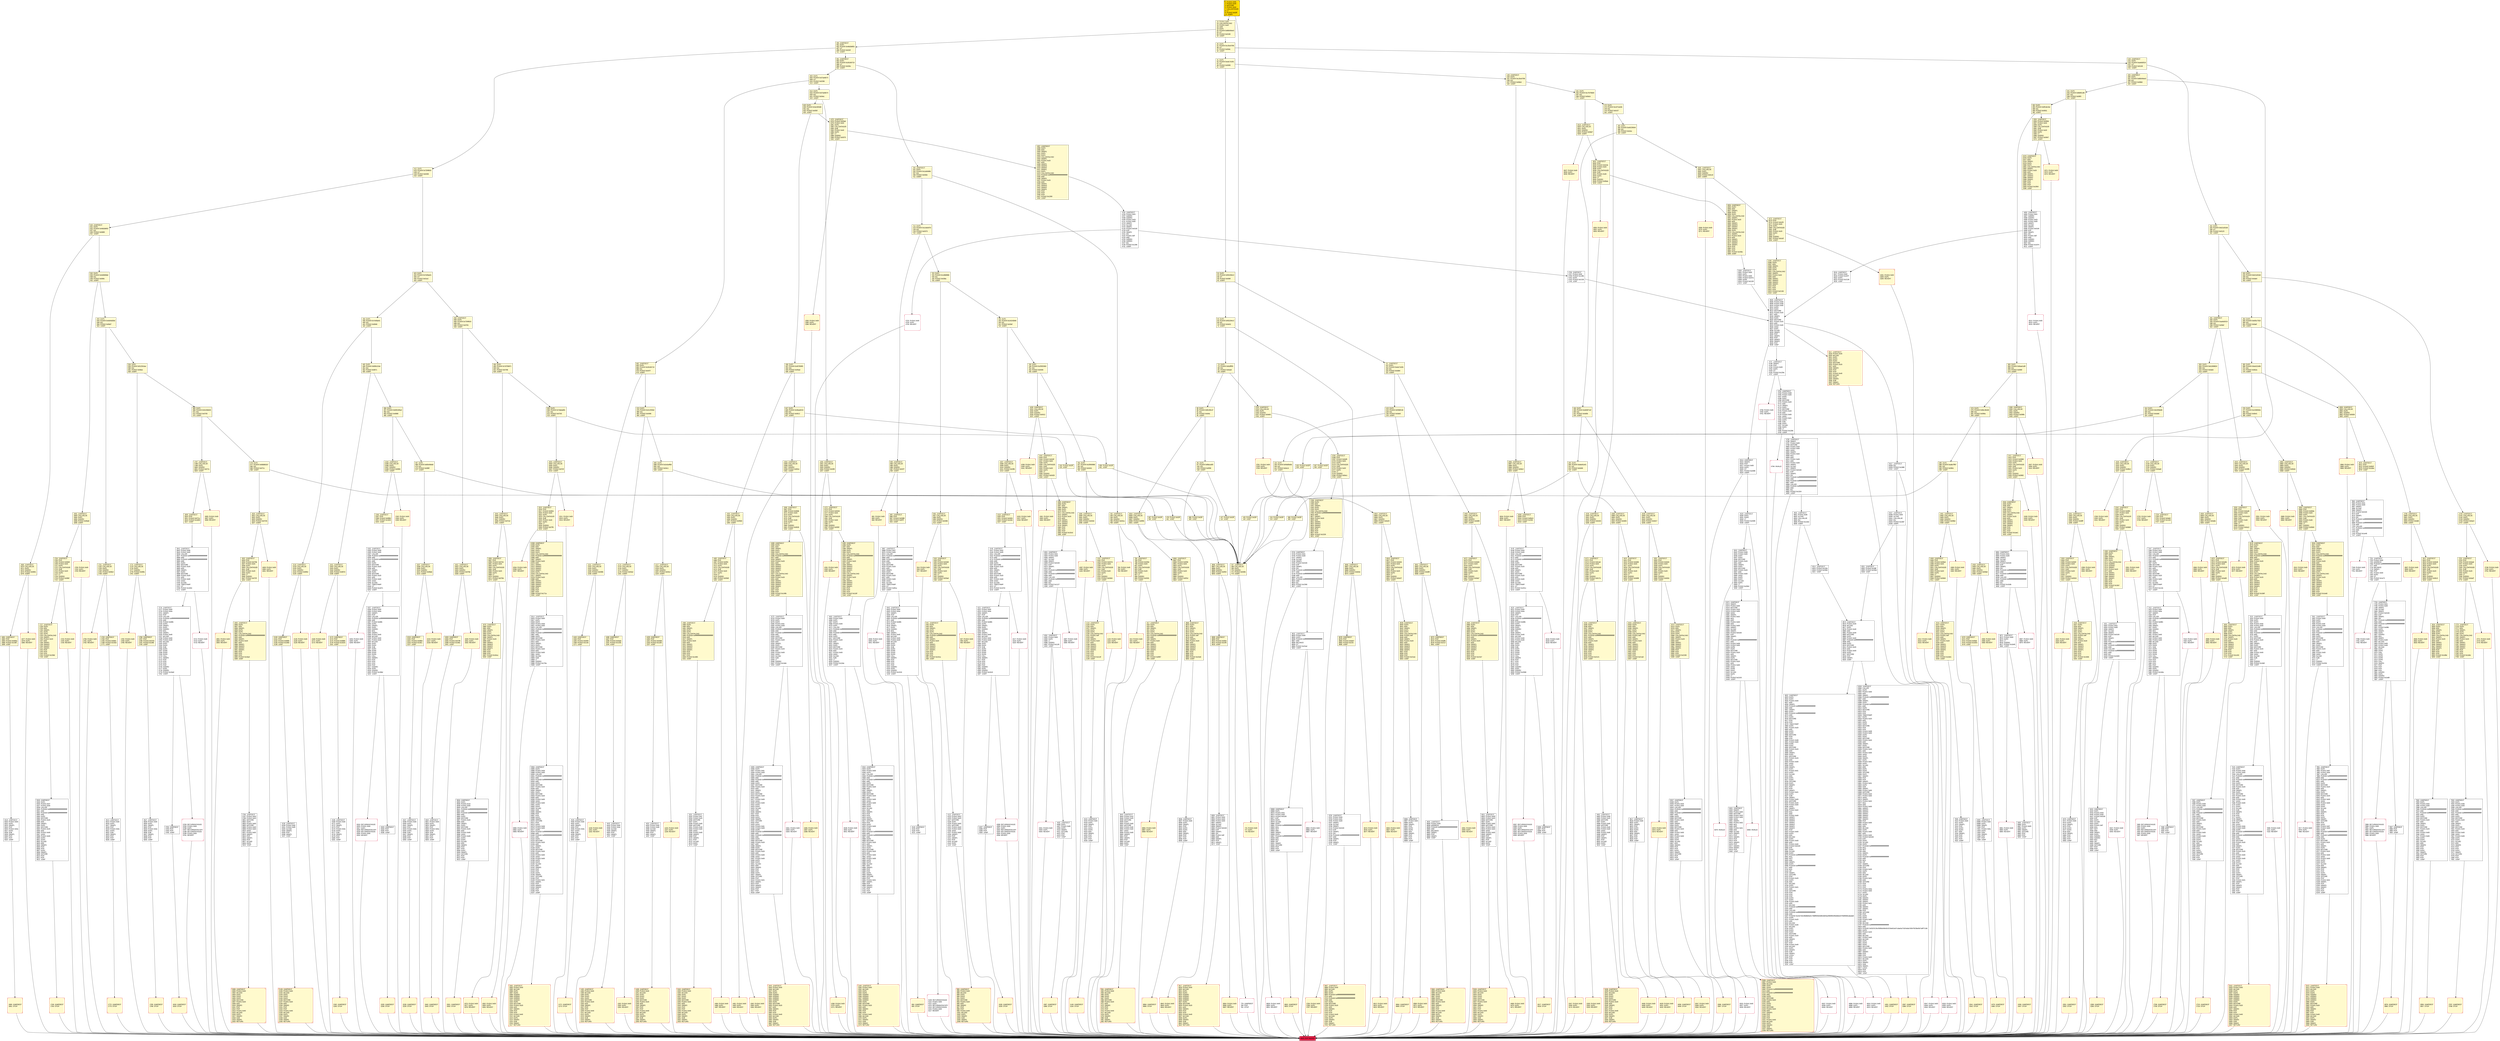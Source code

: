 digraph G {
bgcolor=transparent rankdir=UD;
node [shape=box style=filled color=black fillcolor=white fontname=arial fontcolor=black];
3967 [label="3967: JUMPDEST\l3968: PUSH1 0x07\l3970: PUSH1 0x00\l3972: CALLER\l3973: PUSH20 0xffffffffffffffffffffffffffffffffffffffff\l3994: AND\l3995: PUSH20 0xffffffffffffffffffffffffffffffffffffffff\l4016: AND\l4017: DUP2\l4018: MSTORE\l4019: PUSH1 0x20\l4021: ADD\l4022: SWAP1\l4023: DUP2\l4024: MSTORE\l4025: PUSH1 0x20\l4027: ADD\l4028: PUSH1 0x00\l4030: SHA3\l4031: SLOAD\l4032: TIMESTAMP\l4033: GT\l4034: PUSH2 0x0fca\l4037: JUMPI\l" ];
445 [label="445: DUP1\l446: PUSH4 0x809c2cbe\l451: EQ\l452: PUSH2 0x0871\l455: JUMPI\l" fillcolor=lemonchiffon ];
1952 [label="1952: PUSH1 0x00\l1954: DUP1\l1955: REVERT\l" fillcolor=lemonchiffon shape=Msquare color=crimson ];
2038 [label="2038: JUMPDEST\l2039: DUP2\l2040: ADD\l2041: SWAP1\l2042: DUP1\l2043: DUP1\l2044: CALLDATALOAD\l2045: PUSH20 0xffffffffffffffffffffffffffffffffffffffff\l2066: AND\l2067: SWAP1\l2068: PUSH1 0x20\l2070: ADD\l2071: SWAP1\l2072: SWAP3\l2073: SWAP2\l2074: SWAP1\l2075: DUP1\l2076: CALLDATALOAD\l2077: SWAP1\l2078: PUSH1 0x20\l2080: ADD\l2081: SWAP1\l2082: SWAP3\l2083: SWAP2\l2084: SWAP1\l2085: POP\l2086: POP\l2087: POP\l2088: PUSH2 0x171a\l2091: JUMP\l" fillcolor=lemonchiffon ];
2481 [label="2481: JUMPDEST\l2482: CALLVALUE\l2483: DUP1\l2484: ISZERO\l2485: PUSH2 0x09bd\l2488: JUMPI\l" fillcolor=lemonchiffon ];
937 [label="937: PUSH1 0x00\l939: DUP1\l940: REVERT\l" fillcolor=lemonchiffon shape=Msquare color=crimson ];
2456 [label="2456: JUMPDEST\l2457: STOP\l" fillcolor=lemonchiffon shape=Msquare color=crimson ];
8370 [label="8370: INVALID\l" shape=Msquare color=crimson ];
4762 [label="4762: JUMPDEST\l4763: PUSH1 0x08\l4765: PUSH1 0x00\l4767: DUP5\l4768: DUP2\l4769: MSTORE\l4770: PUSH1 0x20\l4772: ADD\l4773: SWAP1\l4774: DUP2\l4775: MSTORE\l4776: PUSH1 0x20\l4778: ADD\l4779: PUSH1 0x00\l4781: SHA3\l4782: PUSH1 0x01\l4784: DUP3\l4785: SUB\l4786: DUP2\l4787: SLOAD\l4788: DUP2\l4789: LT\l4790: PUSH2 0x12bb\l4793: JUMPI\l" ];
4042 [label="4042: JUMPDEST\l4043: PUSH1 0x00\l4045: PUSH1 0x0a\l4047: SWAP1\l4048: POP\l4049: CALLER\l4050: PUSH20 0xffffffffffffffffffffffffffffffffffffffff\l4071: AND\l4072: PUSH2 0x08fc\l4075: DUP3\l4076: SWAP1\l4077: DUP2\l4078: ISZERO\l4079: MUL\l4080: SWAP1\l4081: PUSH1 0x40\l4083: MLOAD\l4084: PUSH1 0x00\l4086: PUSH1 0x40\l4088: MLOAD\l4089: DUP1\l4090: DUP4\l4091: SUB\l4092: DUP2\l4093: DUP6\l4094: DUP9\l4095: DUP9\l4096: CALL\l4097: SWAP4\l4098: POP\l4099: POP\l4100: POP\l4101: POP\l4102: ISZERO\l4103: DUP1\l4104: ISZERO\l4105: PUSH2 0x1016\l4108: JUMPI\l" ];
1975 [label="1975: PUSH1 0x00\l1977: DUP1\l1978: REVERT\l" fillcolor=lemonchiffon shape=Msquare color=crimson ];
3458 [label="3458: JUMPDEST\l3459: STOP\l" fillcolor=lemonchiffon shape=Msquare color=crimson ];
8220 [label="8220: JUMPDEST\l8221: PUSH1 0x00\l8223: PUSH1 0x0a\l8225: SWAP1\l8226: POP\l8227: CALLER\l8228: PUSH20 0xffffffffffffffffffffffffffffffffffffffff\l8249: AND\l8250: PUSH2 0x08fc\l8253: DUP3\l8254: SWAP1\l8255: DUP2\l8256: ISZERO\l8257: MUL\l8258: SWAP1\l8259: PUSH1 0x40\l8261: MLOAD\l8262: PUSH1 0x00\l8264: PUSH1 0x40\l8266: MLOAD\l8267: DUP1\l8268: DUP4\l8269: SUB\l8270: DUP2\l8271: DUP6\l8272: DUP9\l8273: DUP9\l8274: CALL\l8275: SWAP4\l8276: POP\l8277: POP\l8278: POP\l8279: POP\l8280: ISZERO\l8281: DUP1\l8282: ISZERO\l8283: PUSH2 0x2068\l8286: JUMPI\l" ];
7099 [label="7099: PUSH1 0x00\l7101: DUP1\l7102: REVERT\l" shape=Msquare color=crimson ];
172 [label="172: DUP1\l173: PUSH4 0xcd71ee0b\l178: EQ\l179: PUSH2 0x0c57\l182: JUMPI\l" fillcolor=lemonchiffon ];
3004 [label="3004: PUSH1 0x00\l3006: DUP1\l3007: REVERT\l" fillcolor=lemonchiffon shape=Msquare color=crimson ];
2130 [label="2130: JUMPDEST\l2131: POP\l2132: PUSH2 0x085b\l2135: PUSH2 0x180e\l2138: JUMP\l" fillcolor=lemonchiffon ];
3019 [label="3019: JUMPDEST\l3020: CALLVALUE\l3021: DUP1\l3022: ISZERO\l3023: PUSH2 0x0bd7\l3026: JUMPI\l" fillcolor=lemonchiffon ];
145 [label="145: PUSH2 0x02ff\l148: JUMP\l" fillcolor=lemonchiffon ];
1929 [label="1929: PUSH1 0x00\l1931: DUP1\l1932: REVERT\l" fillcolor=lemonchiffon shape=Msquare color=crimson ];
2752 [label="2752: JUMPDEST\l2753: POP\l2754: PUSH2 0x0aed\l2757: PUSH1 0x04\l2759: DUP1\l2760: CALLDATASIZE\l2761: SUB\l2762: PUSH1 0x20\l2764: DUP2\l2765: LT\l2766: ISZERO\l2767: PUSH2 0x0ad7\l2770: JUMPI\l" fillcolor=lemonchiffon ];
7981 [label="7981: JUMPDEST\l7982: DUP2\l7983: PUSH1 0x0f\l7985: PUSH1 0x00\l7987: CALLER\l7988: PUSH20 0xffffffffffffffffffffffffffffffffffffffff\l8009: AND\l8010: PUSH20 0xffffffffffffffffffffffffffffffffffffffff\l8031: AND\l8032: DUP2\l8033: MSTORE\l8034: PUSH1 0x20\l8036: ADD\l8037: SWAP1\l8038: DUP2\l8039: MSTORE\l8040: PUSH1 0x20\l8042: ADD\l8043: PUSH1 0x00\l8045: SHA3\l8046: PUSH1 0x00\l8048: DUP3\l8049: DUP3\l8050: SLOAD\l8051: SUB\l8052: SWAP3\l8053: POP\l8054: POP\l8055: DUP2\l8056: SWAP1\l8057: SSTORE\l8058: POP\l8059: DUP2\l8060: PUSH1 0x0f\l8062: PUSH1 0x00\l8064: DUP6\l8065: PUSH20 0xffffffffffffffffffffffffffffffffffffffff\l8086: AND\l8087: PUSH20 0xffffffffffffffffffffffffffffffffffffffff\l8108: AND\l8109: DUP2\l8110: MSTORE\l8111: PUSH1 0x20\l8113: ADD\l8114: SWAP1\l8115: DUP2\l8116: MSTORE\l8117: PUSH1 0x20\l8119: ADD\l8120: PUSH1 0x00\l8122: SHA3\l8123: PUSH1 0x00\l8125: DUP3\l8126: DUP3\l8127: SLOAD\l8128: ADD\l8129: SWAP3\l8130: POP\l8131: POP\l8132: DUP2\l8133: SWAP1\l8134: SSTORE\l8135: POP\l8136: PUSH1 0x01\l8138: SWAP1\l8139: POP\l8140: SWAP3\l8141: SWAP2\l8142: POP\l8143: POP\l8144: JUMP\l" ];
914 [label="914: PUSH1 0x00\l916: DUP1\l917: REVERT\l" fillcolor=lemonchiffon shape=Msquare color=crimson ];
6168 [label="6168: JUMPDEST\l6169: PUSH1 0x00\l6171: DUP1\l6172: SWAP1\l6173: POP\l6174: PUSH1 0x0a\l6176: DUP2\l6177: SUB\l6178: SWAP1\l6179: POP\l6180: POP\l6181: JUMP\l" ];
7502 [label="7502: JUMPDEST\l7503: DUP1\l7504: PUSH1 0x0b\l7506: PUSH1 0x00\l7508: CALLER\l7509: PUSH20 0xffffffffffffffffffffffffffffffffffffffff\l7530: AND\l7531: PUSH20 0xffffffffffffffffffffffffffffffffffffffff\l7552: AND\l7553: DUP2\l7554: MSTORE\l7555: PUSH1 0x20\l7557: ADD\l7558: SWAP1\l7559: DUP2\l7560: MSTORE\l7561: PUSH1 0x20\l7563: ADD\l7564: PUSH1 0x00\l7566: SHA3\l7567: PUSH1 0x00\l7569: DUP3\l7570: DUP3\l7571: SLOAD\l7572: ADD\l7573: SWAP3\l7574: POP\l7575: POP\l7576: DUP2\l7577: SWAP1\l7578: SSTORE\l7579: POP\l7580: POP\l7581: JUMP\l" ];
3834 [label="3834: JUMPDEST\l3835: CALLVALUE\l3836: DUP1\l3837: ISZERO\l3838: PUSH2 0x0f06\l3841: JUMPI\l" fillcolor=lemonchiffon ];
2479 [label="2479: JUMPDEST\l2480: STOP\l" fillcolor=lemonchiffon shape=Msquare color=crimson ];
8686 [label="8686: JUMPDEST\l8687: PUSH1 0x00\l8689: DUP1\l8690: SWAP1\l8691: POP\l8692: DUP2\l8693: DUP2\l8694: ADD\l8695: SWAP1\l8696: POP\l8697: POP\l8698: POP\l8699: JUMP\l" ];
8700 [label="8700: JUMPDEST\l8701: PUSH1 0x00\l8703: PUSH1 0x01\l8705: PUSH1 0x00\l8707: SWAP1\l8708: SLOAD\l8709: SWAP1\l8710: PUSH2 0x0100\l8713: EXP\l8714: SWAP1\l8715: DIV\l8716: PUSH20 0xffffffffffffffffffffffffffffffffffffffff\l8737: AND\l8738: SWAP1\l8739: POP\l8740: SWAP1\l8741: JUMP\l" ];
2207 [label="2207: JUMPDEST\l2208: CALLVALUE\l2209: DUP1\l2210: ISZERO\l2211: PUSH2 0x08ab\l2214: JUMPI\l" fillcolor=lemonchiffon ];
1451 [label="1451: JUMPDEST\l1452: STOP\l" fillcolor=lemonchiffon shape=Msquare color=crimson ];
2242 [label="2242: JUMPDEST\l2243: POP\l2244: PUSH2 0x08f1\l2247: PUSH1 0x04\l2249: DUP1\l2250: CALLDATASIZE\l2251: SUB\l2252: PUSH1 0x20\l2254: DUP2\l2255: LT\l2256: ISZERO\l2257: PUSH2 0x08d9\l2260: JUMPI\l" fillcolor=lemonchiffon ];
1669 [label="1669: JUMPDEST\l1670: CALLVALUE\l1671: DUP1\l1672: ISZERO\l1673: PUSH2 0x0691\l1676: JUMPI\l" fillcolor=lemonchiffon ];
591 [label="591: JUMPDEST\l592: DUP1\l593: PUSH4 0x26160719\l598: GT\l599: PUSH2 0x02bc\l602: JUMPI\l" fillcolor=lemonchiffon ];
3050 [label="3050: PUSH1 0x00\l3052: DUP1\l3053: REVERT\l" fillcolor=lemonchiffon shape=Msquare color=crimson ];
4900 [label="4900: JUMPDEST\l4901: PUSH1 0x06\l4903: SLOAD\l4904: CALLVALUE\l4905: EQ\l4906: PUSH2 0x1332\l4909: JUMPI\l" ];
4914 [label="4914: JUMPDEST\l4915: PUSH2 0x133a\l4918: PUSH2 0x230d\l4921: JUMP\l" ];
3582 [label="3582: JUMPDEST\l3583: PUSH1 0x40\l3585: MLOAD\l3586: DUP1\l3587: DUP3\l3588: DUP2\l3589: MSTORE\l3590: PUSH1 0x20\l3592: ADD\l3593: SWAP2\l3594: POP\l3595: POP\l3596: PUSH1 0x40\l3598: MLOAD\l3599: DUP1\l3600: SWAP2\l3601: SUB\l3602: SWAP1\l3603: RETURN\l" fillcolor=lemonchiffon shape=Msquare color=crimson ];
5251 [label="5251: JUMPDEST\l5252: PUSH1 0x07\l5254: PUSH1 0x20\l5256: MSTORE\l5257: DUP1\l5258: PUSH1 0x00\l5260: MSTORE\l5261: PUSH1 0x40\l5263: PUSH1 0x00\l5265: SHA3\l5266: PUSH1 0x00\l5268: SWAP2\l5269: POP\l5270: SWAP1\l5271: POP\l5272: SLOAD\l5273: DUP2\l5274: JUMP\l" ];
1532 [label="1532: JUMPDEST\l1533: PUSH1 0x40\l1535: MLOAD\l1536: DUP1\l1537: DUP3\l1538: DUP2\l1539: MSTORE\l1540: PUSH1 0x20\l1542: ADD\l1543: SWAP2\l1544: POP\l1545: POP\l1546: PUSH1 0x40\l1548: MLOAD\l1549: DUP1\l1550: SWAP2\l1551: SUB\l1552: SWAP1\l1553: RETURN\l" fillcolor=lemonchiffon shape=Msquare color=crimson ];
2034 [label="2034: PUSH1 0x00\l2036: DUP1\l2037: REVERT\l" fillcolor=lemonchiffon shape=Msquare color=crimson ];
1015 [label="1015: PUSH1 0x00\l1017: DUP1\l1018: REVERT\l" fillcolor=lemonchiffon shape=Msquare color=crimson ];
254 [label="254: DUP1\l255: PUSH4 0xb55c7520\l260: EQ\l261: PUSH2 0x0aef\l264: JUMPI\l" fillcolor=lemonchiffon ];
1751 [label="1751: JUMPDEST\l1752: CALLVALUE\l1753: DUP1\l1754: ISZERO\l1755: PUSH2 0x06e3\l1758: JUMPI\l" fillcolor=lemonchiffon ];
8973 [label="8973: JUMPDEST\l8974: PUSH1 0x40\l8976: MLOAD\l8977: DUP1\l8978: PUSH1 0x40\l8980: ADD\l8981: PUSH1 0x40\l8983: MSTORE\l8984: DUP1\l8985: PUSH1 0x00\l8987: PUSH20 0xffffffffffffffffffffffffffffffffffffffff\l9008: AND\l9009: DUP2\l9010: MSTORE\l9011: PUSH1 0x20\l9013: ADD\l9014: PUSH1 0x00\l9016: DUP2\l9017: MSTORE\l9018: POP\l9019: SWAP1\l9020: JUMP\l" ];
2555 [label="2555: JUMPDEST\l2556: POP\l2557: PUSH2 0x0a48\l2560: PUSH1 0x04\l2562: DUP1\l2563: CALLDATASIZE\l2564: SUB\l2565: PUSH1 0x40\l2567: DUP2\l2568: LT\l2569: ISZERO\l2570: PUSH2 0x0a12\l2573: JUMPI\l" fillcolor=lemonchiffon ];
3539 [label="3539: JUMPDEST\l3540: PUSH1 0x40\l3542: MLOAD\l3543: DUP1\l3544: DUP3\l3545: DUP2\l3546: MSTORE\l3547: PUSH1 0x20\l3549: ADD\l3550: SWAP2\l3551: POP\l3552: POP\l3553: PUSH1 0x40\l3555: MLOAD\l3556: DUP1\l3557: SWAP2\l3558: SUB\l3559: SWAP1\l3560: RETURN\l" fillcolor=lemonchiffon shape=Msquare color=crimson ];
149 [label="149: JUMPDEST\l150: DUP1\l151: PUSH4 0xc2bc6798\l156: EQ\l157: PUSH2 0x0bb4\l160: JUMPI\l" fillcolor=lemonchiffon ];
4038 [label="4038: PUSH1 0x00\l4040: DUP1\l4041: REVERT\l" shape=Msquare color=crimson ];
1030 [label="1030: JUMPDEST\l1031: CALLVALUE\l1032: DUP1\l1033: ISZERO\l1034: PUSH2 0x0412\l1037: JUMPI\l" fillcolor=lemonchiffon ];
3351 [label="3351: JUMPDEST\l3352: POP\l3353: PUSH2 0x0d44\l3356: PUSH1 0x04\l3358: DUP1\l3359: CALLDATASIZE\l3360: SUB\l3361: PUSH1 0x20\l3363: DUP2\l3364: LT\l3365: ISZERO\l3366: PUSH2 0x0d2e\l3369: JUMPI\l" fillcolor=lemonchiffon ];
216 [label="216: PUSH2 0x02ff\l219: JUMP\l" fillcolor=lemonchiffon ];
2399 [label="2399: JUMPDEST\l2400: CALLVALUE\l2401: DUP1\l2402: ISZERO\l2403: PUSH2 0x096b\l2406: JUMPI\l" fillcolor=lemonchiffon ];
3917 [label="3917: JUMPDEST\l3918: PUSH1 0x40\l3920: MLOAD\l3921: DUP1\l3922: DUP3\l3923: ISZERO\l3924: ISZERO\l3925: ISZERO\l3926: ISZERO\l3927: DUP2\l3928: MSTORE\l3929: PUSH1 0x20\l3931: ADD\l3932: SWAP2\l3933: POP\l3934: POP\l3935: PUSH1 0x40\l3937: MLOAD\l3938: DUP1\l3939: SWAP2\l3940: SUB\l3941: SWAP1\l3942: RETURN\l" fillcolor=lemonchiffon shape=Msquare color=crimson ];
3027 [label="3027: PUSH1 0x00\l3029: DUP1\l3030: REVERT\l" fillcolor=lemonchiffon shape=Msquare color=crimson ];
8481 [label="8481: JUMPDEST\l8482: PUSH1 0x0b\l8484: PUSH1 0x20\l8486: MSTORE\l8487: DUP1\l8488: PUSH1 0x00\l8490: MSTORE\l8491: PUSH1 0x40\l8493: PUSH1 0x00\l8495: SHA3\l8496: PUSH1 0x00\l8498: SWAP2\l8499: POP\l8500: SWAP1\l8501: POP\l8502: SLOAD\l8503: DUP2\l8504: JUMP\l" ];
8655 [label="8655: JUMPDEST\l8656: PUSH1 0x00\l8658: ADDRESS\l8659: PUSH20 0xffffffffffffffffffffffffffffffffffffffff\l8680: AND\l8681: BALANCE\l8682: SWAP1\l8683: POP\l8684: SWAP1\l8685: JUMP\l" ];
1375 [label="1375: JUMPDEST\l1376: PUSH2 0x05ab\l1379: PUSH1 0x04\l1381: DUP1\l1382: CALLDATASIZE\l1383: SUB\l1384: PUSH1 0x40\l1386: DUP2\l1387: LT\l1388: ISZERO\l1389: PUSH2 0x0575\l1392: JUMPI\l" fillcolor=lemonchiffon ];
2541 [label="2541: JUMPDEST\l2542: STOP\l" fillcolor=lemonchiffon shape=Msquare color=crimson ];
2011 [label="2011: PUSH1 0x00\l2013: DUP1\l2014: REVERT\l" fillcolor=lemonchiffon shape=Msquare color=crimson ];
8617 [label="8617: JUMPDEST\l8618: PUSH1 0x00\l8620: DUP1\l8621: SWAP1\l8622: POP\l8623: DUP2\l8624: DUP2\l8625: ADD\l8626: SWAP1\l8627: POP\l8628: POP\l8629: POP\l8630: JUMP\l" ];
4896 [label="4896: PUSH1 0x00\l4898: DUP1\l4899: REVERT\l" shape=Msquare color=crimson ];
2740 [label="2740: JUMPDEST\l2741: CALLVALUE\l2742: DUP1\l2743: ISZERO\l2744: PUSH2 0x0ac0\l2747: JUMPI\l" fillcolor=lemonchiffon ];
1828 [label="1828: PUSH1 0x00\l1830: DUP1\l1831: REVERT\l" fillcolor=lemonchiffon shape=Msquare color=crimson ];
7977 [label="7977: PUSH1 0x00\l7979: DUP1\l7980: REVERT\l" shape=Msquare color=crimson ];
1163 [label="1163: JUMPDEST\l1164: POP\l1165: PUSH2 0x0494\l1168: PUSH2 0x114d\l1171: JUMP\l" fillcolor=lemonchiffon ];
7901 [label="7901: JUMPDEST\l7902: PUSH1 0x00\l7904: DUP1\l7905: DUP3\l7906: PUSH1 0x0f\l7908: PUSH1 0x00\l7910: CALLER\l7911: PUSH20 0xffffffffffffffffffffffffffffffffffffffff\l7932: AND\l7933: PUSH20 0xffffffffffffffffffffffffffffffffffffffff\l7954: AND\l7955: DUP2\l7956: MSTORE\l7957: PUSH1 0x20\l7959: ADD\l7960: SWAP1\l7961: DUP2\l7962: MSTORE\l7963: PUSH1 0x20\l7965: ADD\l7966: PUSH1 0x00\l7968: SHA3\l7969: SLOAD\l7970: SUB\l7971: LT\l7972: ISZERO\l7973: PUSH2 0x1f2d\l7976: JUMPI\l" ];
3639 [label="3639: JUMPDEST\l3640: DUP2\l3641: ADD\l3642: SWAP1\l3643: DUP1\l3644: DUP1\l3645: CALLDATALOAD\l3646: PUSH1 0xff\l3648: AND\l3649: SWAP1\l3650: PUSH1 0x20\l3652: ADD\l3653: SWAP1\l3654: SWAP3\l3655: SWAP2\l3656: SWAP1\l3657: POP\l3658: POP\l3659: POP\l3660: PUSH2 0x21ee\l3663: JUMP\l" fillcolor=lemonchiffon ];
813 [label="813: PUSH1 0x00\l815: DUP1\l816: REVERT\l" fillcolor=lemonchiffon shape=Msquare color=crimson ];
5783 [label="5783: RETURNDATASIZE\l5784: PUSH1 0x00\l5786: DUP1\l5787: RETURNDATACOPY\l5788: RETURNDATASIZE\l5789: PUSH1 0x00\l5791: REVERT\l" shape=Msquare color=crimson ];
1855 [label="1855: JUMPDEST\l1856: DUP2\l1857: ADD\l1858: SWAP1\l1859: DUP1\l1860: DUP1\l1861: CALLDATALOAD\l1862: PUSH20 0xffffffffffffffffffffffffffffffffffffffff\l1883: AND\l1884: SWAP1\l1885: PUSH1 0x20\l1887: ADD\l1888: SWAP1\l1889: SWAP3\l1890: SWAP2\l1891: SWAP1\l1892: POP\l1893: POP\l1894: POP\l1895: PUSH2 0x16a4\l1898: JUMP\l" fillcolor=lemonchiffon ];
4910 [label="4910: PUSH1 0x00\l4912: DUP1\l4913: REVERT\l" shape=Msquare color=crimson ];
7897 [label="7897: JUMPDEST\l7898: POP\l7899: POP\l7900: JUMP\l" ];
2866 [label="2866: PUSH1 0x00\l2868: DUP1\l2869: REVERT\l" fillcolor=lemonchiffon shape=Msquare color=crimson ];
6470 [label="6470: JUMPDEST\l6471: PUSH1 0x00\l6473: DUP1\l6474: SWAP1\l6475: POP\l6476: DUP2\l6477: DUP2\l6478: ADD\l6479: SWAP1\l6480: POP\l6481: POP\l6482: POP\l6483: JUMP\l" ];
4736 [label="4736: JUMPDEST\l4737: PUSH1 0x00\l4739: PUSH2 0x128b\l4742: DUP4\l4743: PUSH2 0x2139\l4746: JUMP\l" ];
6967 [label="6967: PUSH1 0x00\l6969: DUP1\l6970: REVERT\l" shape=Msquare color=crimson ];
2230 [label="2230: JUMPDEST\l2231: CALLVALUE\l2232: DUP1\l2233: ISZERO\l2234: PUSH2 0x08c2\l2237: JUMPI\l" fillcolor=lemonchiffon ];
1851 [label="1851: PUSH1 0x00\l1853: DUP1\l1854: REVERT\l" fillcolor=lemonchiffon shape=Msquare color=crimson ];
2184 [label="2184: JUMPDEST\l2185: CALLVALUE\l2186: DUP1\l2187: ISZERO\l2188: PUSH2 0x0894\l2191: JUMPI\l" fillcolor=lemonchiffon ];
700 [label="700: JUMPDEST\l701: DUP1\l702: PUSH4 0x1a3e9d6c\l707: EQ\l708: PUSH2 0x030e\l711: JUMPI\l" fillcolor=lemonchiffon ];
3842 [label="3842: PUSH1 0x00\l3844: DUP1\l3845: REVERT\l" fillcolor=lemonchiffon shape=Msquare color=crimson ];
2729 [label="2729: JUMPDEST\l2730: POP\l2731: PUSH2 0x0ab2\l2734: PUSH2 0x1cb3\l2737: JUMP\l" fillcolor=lemonchiffon ];
775 [label="775: PUSH1 0x00\l777: DUP1\l778: REVERT\l" fillcolor=lemonchiffon shape=Msquare color=crimson ];
2970 [label="2970: JUMPDEST\l2971: PUSH1 0x40\l2973: MLOAD\l2974: DUP1\l2975: DUP3\l2976: ISZERO\l2977: ISZERO\l2978: ISZERO\l2979: ISZERO\l2980: DUP2\l2981: MSTORE\l2982: PUSH1 0x20\l2984: ADD\l2985: SWAP2\l2986: POP\l2987: POP\l2988: PUSH1 0x40\l2990: MLOAD\l2991: DUP1\l2992: SWAP2\l2993: SUB\l2994: SWAP1\l2995: RETURN\l" fillcolor=lemonchiffon shape=Msquare color=crimson ];
291 [label="291: JUMPDEST\l292: DUP1\l293: PUSH4 0xaefa5519\l298: EQ\l299: PUSH2 0x09ef\l302: JUMPI\l" fillcolor=lemonchiffon ];
1805 [label="1805: PUSH1 0x00\l1807: DUP1\l1808: REVERT\l" fillcolor=lemonchiffon shape=Msquare color=crimson ];
13 [label="13: PUSH1 0x00\l15: CALLDATALOAD\l16: PUSH1 0xe0\l18: SHR\l19: DUP1\l20: PUSH4 0x86040ee3\l25: GT\l26: PUSH2 0x0190\l29: JUMPI\l" fillcolor=lemonchiffon ];
3753 [label="3753: JUMPDEST\l3754: CALLVALUE\l3755: DUP1\l3756: ISZERO\l3757: PUSH2 0x0eb5\l3760: JUMPI\l" fillcolor=lemonchiffon ];
2291 [label="2291: JUMPDEST\l2292: CALLVALUE\l2293: DUP1\l2294: ISZERO\l2295: PUSH2 0x08ff\l2298: JUMPI\l" fillcolor=lemonchiffon ];
412 [label="412: DUP1\l413: PUSH4 0x72f4f633\l418: GT\l419: PUSH2 0x0208\l422: JUMPI\l" fillcolor=lemonchiffon ];
2830 [label="2830: PUSH1 0x00\l2832: DUP1\l2833: REVERT\l" fillcolor=lemonchiffon shape=Msquare color=crimson ];
685 [label="685: DUP1\l686: PUSH4 0x2e3a4fb6\l691: EQ\l692: PUSH2 0x04c1\l695: JUMPI\l" fillcolor=lemonchiffon ];
543 [label="543: DUP1\l544: PUSH4 0x4d44d30d\l549: EQ\l550: PUSH2 0x06d7\l553: JUMPI\l" fillcolor=lemonchiffon ];
2693 [label="2693: JUMPDEST\l2694: DUP2\l2695: ADD\l2696: SWAP1\l2697: DUP1\l2698: DUP1\l2699: CALLDATALOAD\l2700: SWAP1\l2701: PUSH1 0x20\l2703: ADD\l2704: SWAP1\l2705: SWAP3\l2706: SWAP2\l2707: SWAP1\l2708: POP\l2709: POP\l2710: POP\l2711: PUSH2 0x1c63\l2714: JUMP\l" fillcolor=lemonchiffon ];
790 [label="790: PUSH1 0x00\l792: DUP1\l793: REVERT\l" fillcolor=lemonchiffon shape=Msquare color=crimson ];
3865 [label="3865: PUSH1 0x00\l3867: DUP1\l3868: REVERT\l" fillcolor=lemonchiffon shape=Msquare color=crimson ];
232 [label="232: DUP1\l233: PUSH4 0xb21d31b6\l238: GT\l239: PUSH2 0x0123\l242: JUMPI\l" fillcolor=lemonchiffon ];
2351 [label="2351: JUMPDEST\l2352: STOP\l" fillcolor=lemonchiffon shape=Msquare color=crimson ];
2516 [label="2516: JUMPDEST\l2517: DUP2\l2518: ADD\l2519: SWAP1\l2520: DUP1\l2521: DUP1\l2522: CALLDATALOAD\l2523: PUSH1 0xff\l2525: AND\l2526: SWAP1\l2527: PUSH1 0x20\l2529: ADD\l2530: SWAP1\l2531: SWAP3\l2532: SWAP2\l2533: SWAP1\l2534: POP\l2535: POP\l2536: POP\l2537: PUSH2 0x1b61\l2540: JUMP\l" fillcolor=lemonchiffon ];
1186 [label="1186: JUMPDEST\l1187: POP\l1188: PUSH2 0x04ab\l1191: PUSH2 0x115b\l1194: JUMP\l" fillcolor=lemonchiffon ];
2912 [label="2912: PUSH1 0x00\l2914: DUP1\l2915: REVERT\l" fillcolor=lemonchiffon shape=Msquare color=crimson ];
4122 [label="4122: JUMPDEST\l4123: PUSH1 0x02\l4125: PUSH1 0x20\l4127: MSTORE\l4128: DUP1\l4129: PUSH1 0x00\l4131: MSTORE\l4132: PUSH1 0x40\l4134: PUSH1 0x00\l4136: SHA3\l4137: PUSH1 0x00\l4139: SWAP2\l4140: POP\l4141: SWAP1\l4142: POP\l4143: SLOAD\l4144: DUP2\l4145: JUMP\l" ];
5990 [label="5990: PUSH1 0x00\l5992: DUP1\l5993: REVERT\l" shape=Msquare color=crimson ];
2397 [label="2397: JUMPDEST\l2398: STOP\l" fillcolor=lemonchiffon shape=Msquare color=crimson ];
7888 [label="7888: RETURNDATASIZE\l7889: PUSH1 0x00\l7891: DUP1\l7892: RETURNDATACOPY\l7893: RETURNDATASIZE\l7894: PUSH1 0x00\l7896: REVERT\l" shape=Msquare color=crimson ];
3396 [label="3396: JUMPDEST\l3397: STOP\l" fillcolor=lemonchiffon shape=Msquare color=crimson ];
883 [label="883: JUMPDEST\l884: CALLVALUE\l885: DUP1\l886: ISZERO\l887: PUSH2 0x037f\l890: JUMPI\l" fillcolor=lemonchiffon ];
891 [label="891: PUSH1 0x00\l893: DUP1\l894: REVERT\l" fillcolor=lemonchiffon shape=Msquare color=crimson ];
107 [label="107: PUSH2 0x02ff\l110: JUMP\l" fillcolor=lemonchiffon ];
2303 [label="2303: JUMPDEST\l2304: POP\l2305: PUSH2 0x092f\l2308: PUSH1 0x04\l2310: DUP1\l2311: CALLDATASIZE\l2312: SUB\l2313: PUSH1 0x20\l2315: DUP2\l2316: LT\l2317: ISZERO\l2318: PUSH2 0x0916\l2321: JUMPI\l" fillcolor=lemonchiffon ];
3904 [label="3904: PUSH1 0x00\l3906: DUP1\l3907: REVERT\l" fillcolor=lemonchiffon shape=Msquare color=crimson ];
7793 [label="7793: JUMPDEST\l7794: PUSH1 0x01\l7796: PUSH1 0x00\l7798: SWAP1\l7799: SLOAD\l7800: SWAP1\l7801: PUSH2 0x0100\l7804: EXP\l7805: SWAP1\l7806: DIV\l7807: PUSH20 0xffffffffffffffffffffffffffffffffffffffff\l7828: AND\l7829: PUSH20 0xffffffffffffffffffffffffffffffffffffffff\l7850: AND\l7851: PUSH2 0x08fc\l7854: DUP3\l7855: SWAP1\l7856: DUP2\l7857: ISZERO\l7858: MUL\l7859: SWAP1\l7860: PUSH1 0x40\l7862: MLOAD\l7863: PUSH1 0x00\l7865: PUSH1 0x40\l7867: MLOAD\l7868: DUP1\l7869: DUP4\l7870: SUB\l7871: DUP2\l7872: DUP6\l7873: DUP9\l7874: DUP9\l7875: CALL\l7876: SWAP4\l7877: POP\l7878: POP\l7879: POP\l7880: POP\l7881: ISZERO\l7882: DUP1\l7883: ISZERO\l7884: PUSH2 0x1ed9\l7887: JUMPI\l" ];
3054 [label="3054: JUMPDEST\l3055: DUP2\l3056: ADD\l3057: SWAP1\l3058: DUP1\l3059: DUP1\l3060: CALLDATALOAD\l3061: SWAP1\l3062: PUSH1 0x20\l3064: ADD\l3065: SWAP1\l3066: SWAP3\l3067: SWAP2\l3068: SWAP1\l3069: DUP1\l3070: CALLDATALOAD\l3071: SWAP1\l3072: PUSH1 0x20\l3074: ADD\l3075: SWAP1\l3076: SWAP3\l3077: SWAP2\l3078: SWAP1\l3079: POP\l3080: POP\l3081: POP\l3082: PUSH2 0x206c\l3085: JUMP\l" fillcolor=lemonchiffon ];
6981 [label="6981: PUSH1 0x00\l6983: DUP1\l6984: REVERT\l" shape=Msquare color=crimson ];
1820 [label="1820: JUMPDEST\l1821: CALLVALUE\l1822: DUP1\l1823: ISZERO\l1824: PUSH2 0x0728\l1827: JUMPI\l" fillcolor=lemonchiffon ];
2889 [label="2889: PUSH1 0x00\l2891: DUP1\l2892: REVERT\l" fillcolor=lemonchiffon shape=Msquare color=crimson ];
6337 [label="6337: JUMPDEST\l6338: PUSH1 0x00\l6340: DUP1\l6341: SWAP1\l6342: POP\l6343: PUSH1 0x0a\l6345: DUP2\l6346: SUB\l6347: SWAP1\l6348: POP\l6349: POP\l6350: JUMP\l" ];
2411 [label="2411: JUMPDEST\l2412: POP\l2413: PUSH2 0x0998\l2416: PUSH1 0x04\l2418: DUP1\l2419: CALLDATASIZE\l2420: SUB\l2421: PUSH1 0x20\l2423: DUP2\l2424: LT\l2425: ISZERO\l2426: PUSH2 0x0982\l2429: JUMPI\l" fillcolor=lemonchiffon ];
5792 [label="5792: JUMPDEST\l5793: POP\l5794: POP\l5795: JUMP\l" ];
1554 [label="1554: JUMPDEST\l1555: CALLVALUE\l1556: DUP1\l1557: ISZERO\l1558: PUSH2 0x061e\l1561: JUMPI\l" fillcolor=lemonchiffon ];
4415 [label="4415: JUMPDEST\l4416: PUSH1 0x00\l4418: DUP1\l4419: SWAP1\l4420: POP\l4421: DUP2\l4422: DUP2\l4423: ADD\l4424: SWAP1\l4425: POP\l4426: POP\l4427: POP\l4428: JUMP\l" ];
734 [label="734: DUP1\l735: PUSH4 0x24243846\l740: EQ\l741: PUSH2 0x03ef\l744: JUMPI\l" fillcolor=lemonchiffon ];
3086 [label="3086: JUMPDEST\l3087: PUSH1 0x40\l3089: MLOAD\l3090: DUP1\l3091: DUP4\l3092: PUSH20 0xffffffffffffffffffffffffffffffffffffffff\l3113: AND\l3114: PUSH20 0xffffffffffffffffffffffffffffffffffffffff\l3135: AND\l3136: DUP2\l3137: MSTORE\l3138: PUSH1 0x20\l3140: ADD\l3141: DUP3\l3142: DUP2\l3143: MSTORE\l3144: PUSH1 0x20\l3146: ADD\l3147: SWAP3\l3148: POP\l3149: POP\l3150: POP\l3151: PUSH1 0x40\l3153: MLOAD\l3154: DUP1\l3155: SWAP2\l3156: SUB\l3157: SWAP1\l3158: RETURN\l" fillcolor=lemonchiffon shape=Msquare color=crimson ];
1681 [label="1681: JUMPDEST\l1682: POP\l1683: PUSH2 0x069a\l1686: PUSH2 0x158f\l1689: JUMP\l" fillcolor=lemonchiffon ];
3159 [label="3159: JUMPDEST\l3160: CALLVALUE\l3161: DUP1\l3162: ISZERO\l3163: PUSH2 0x0c63\l3166: JUMPI\l" fillcolor=lemonchiffon ];
41 [label="41: DUP1\l42: PUSH4 0xedc7e281\l47: GT\l48: PUSH2 0x0095\l51: JUMPI\l" fillcolor=lemonchiffon ];
134 [label="134: DUP1\l135: PUSH4 0xf4dd5ebb\l140: EQ\l141: PUSH2 0x0e14\l144: JUMPI\l" fillcolor=lemonchiffon ];
1089 [label="1089: JUMPDEST\l1090: CALLVALUE\l1091: DUP1\l1092: ISZERO\l1093: PUSH2 0x044d\l1096: JUMPI\l" fillcolor=lemonchiffon ];
1172 [label="1172: JUMPDEST\l1173: STOP\l" fillcolor=lemonchiffon shape=Msquare color=crimson ];
3031 [label="3031: JUMPDEST\l3032: POP\l3033: PUSH2 0x0c0e\l3036: PUSH1 0x04\l3038: DUP1\l3039: CALLDATASIZE\l3040: SUB\l3041: PUSH1 0x40\l3043: DUP2\l3044: LT\l3045: ISZERO\l3046: PUSH2 0x0bee\l3049: JUMPI\l" fillcolor=lemonchiffon ];
8864 [label="8864: PUSH1 0x00\l8866: DUP1\l8867: REVERT\l" shape=Msquare color=crimson ];
276 [label="276: DUP1\l277: PUSH4 0xc036563e\l282: EQ\l283: PUSH2 0x0b41\l286: JUMPI\l" fillcolor=lemonchiffon ];
2725 [label="2725: PUSH1 0x00\l2727: DUP1\l2728: REVERT\l" fillcolor=lemonchiffon shape=Msquare color=crimson ];
1700 [label="1700: PUSH1 0x00\l1702: DUP1\l1703: REVERT\l" fillcolor=lemonchiffon shape=Msquare color=crimson ];
2893 [label="2893: JUMPDEST\l2894: POP\l2895: PUSH2 0x0b9a\l2898: PUSH1 0x04\l2900: DUP1\l2901: CALLDATASIZE\l2902: SUB\l2903: PUSH1 0x40\l2905: DUP2\l2906: LT\l2907: ISZERO\l2908: PUSH2 0x0b64\l2911: JUMPI\l" fillcolor=lemonchiffon ];
2205 [label="2205: JUMPDEST\l2206: STOP\l" fillcolor=lemonchiffon shape=Msquare color=crimson ];
3339 [label="3339: JUMPDEST\l3340: CALLVALUE\l3341: DUP1\l3342: ISZERO\l3343: PUSH2 0x0d17\l3346: JUMPI\l" fillcolor=lemonchiffon ];
918 [label="918: JUMPDEST\l919: POP\l920: PUSH2 0x03d9\l923: PUSH1 0x04\l925: DUP1\l926: CALLDATASIZE\l927: SUB\l928: PUSH1 0x20\l930: DUP2\l931: LT\l932: ISZERO\l933: PUSH2 0x03ad\l936: JUMPI\l" fillcolor=lemonchiffon ];
712 [label="712: DUP1\l713: PUSH4 0x1cbdc87d\l718: EQ\l719: PUSH2 0x0373\l722: JUMPI\l" fillcolor=lemonchiffon ];
3761 [label="3761: PUSH1 0x00\l3763: DUP1\l3764: REVERT\l" fillcolor=lemonchiffon shape=Msquare color=crimson ];
2182 [label="2182: JUMPDEST\l2183: STOP\l" fillcolor=lemonchiffon shape=Msquare color=crimson ];
2161 [label="2161: JUMPDEST\l2162: CALLVALUE\l2163: DUP1\l2164: ISZERO\l2165: PUSH2 0x087d\l2168: JUMPI\l" fillcolor=lemonchiffon ];
662 [label="662: JUMPDEST\l663: DUP1\l664: PUSH4 0x26160719\l669: EQ\l670: PUSH2 0x047f\l673: JUMPI\l" fillcolor=lemonchiffon ];
3238 [label="3238: JUMPDEST\l3239: PUSH1 0x40\l3241: MLOAD\l3242: DUP1\l3243: DUP3\l3244: DUP2\l3245: MSTORE\l3246: PUSH1 0x20\l3248: ADD\l3249: SWAP2\l3250: POP\l3251: POP\l3252: PUSH1 0x40\l3254: MLOAD\l3255: DUP1\l3256: SWAP2\l3257: SUB\l3258: SWAP1\l3259: RETURN\l" fillcolor=lemonchiffon shape=Msquare color=crimson ];
1195 [label="1195: JUMPDEST\l1196: PUSH1 0x40\l1198: MLOAD\l1199: DUP1\l1200: DUP3\l1201: DUP2\l1202: MSTORE\l1203: PUSH1 0x20\l1205: ADD\l1206: SWAP2\l1207: POP\l1208: POP\l1209: PUSH1 0x40\l1211: MLOAD\l1212: DUP1\l1213: SWAP2\l1214: SUB\l1215: SWAP1\l1216: RETURN\l" fillcolor=lemonchiffon shape=Msquare color=crimson ];
1723 [label="1723: PUSH1 0x00\l1725: DUP1\l1726: REVERT\l" fillcolor=lemonchiffon shape=Msquare color=crimson ];
2493 [label="2493: JUMPDEST\l2494: POP\l2495: PUSH2 0x09ed\l2498: PUSH1 0x04\l2500: DUP1\l2501: CALLDATASIZE\l2502: SUB\l2503: PUSH1 0x20\l2505: DUP2\l2506: LT\l2507: ISZERO\l2508: PUSH2 0x09d4\l2511: JUMPI\l" fillcolor=lemonchiffon ];
2196 [label="2196: JUMPDEST\l2197: POP\l2198: PUSH2 0x089d\l2201: PUSH2 0x1826\l2204: JUMP\l" fillcolor=lemonchiffon ];
8341 [label="8341: JUMPDEST\l8342: PUSH1 0x08\l8344: PUSH1 0x00\l8346: DUP7\l8347: DUP2\l8348: MSTORE\l8349: PUSH1 0x20\l8351: ADD\l8352: SWAP1\l8353: DUP2\l8354: MSTORE\l8355: PUSH1 0x20\l8357: ADD\l8358: PUSH1 0x00\l8360: SHA3\l8361: DUP5\l8362: DUP2\l8363: SLOAD\l8364: DUP2\l8365: LT\l8366: PUSH2 0x20b3\l8369: JUMPI\l" ];
2748 [label="2748: PUSH1 0x00\l2750: DUP1\l2751: REVERT\l" fillcolor=lemonchiffon shape=Msquare color=crimson ];
4405 [label="4405: JUMPDEST\l4406: DUP1\l4407: PUSH1 0x06\l4409: DUP2\l4410: SWAP1\l4411: SSTORE\l4412: POP\l4413: POP\l4414: JUMP\l" ];
2228 [label="2228: JUMPDEST\l2229: STOP\l" fillcolor=lemonchiffon shape=Msquare color=crimson ];
2689 [label="2689: PUSH1 0x00\l2691: DUP1\l2692: REVERT\l" fillcolor=lemonchiffon shape=Msquare color=crimson ];
1453 [label="1453: JUMPDEST\l1454: CALLVALUE\l1455: DUP1\l1456: ISZERO\l1457: PUSH2 0x05b9\l1460: JUMPI\l" fillcolor=lemonchiffon ];
1677 [label="1677: PUSH1 0x00\l1679: DUP1\l1680: REVERT\l" fillcolor=lemonchiffon shape=Msquare color=crimson ];
5275 [label="5275: JUMPDEST\l5276: PUSH1 0x00\l5278: DUP1\l5279: DUP3\l5280: PUSH1 0x0c\l5282: PUSH1 0x00\l5284: CALLER\l5285: PUSH20 0xffffffffffffffffffffffffffffffffffffffff\l5306: AND\l5307: PUSH20 0xffffffffffffffffffffffffffffffffffffffff\l5328: AND\l5329: DUP2\l5330: MSTORE\l5331: PUSH1 0x20\l5333: ADD\l5334: SWAP1\l5335: DUP2\l5336: MSTORE\l5337: PUSH1 0x20\l5339: ADD\l5340: PUSH1 0x00\l5342: SHA3\l5343: SLOAD\l5344: SUB\l5345: LT\l5346: ISZERO\l5347: PUSH2 0x14eb\l5350: JUMPI\l" ];
5914 [label="5914: JUMPDEST\l5915: PUSH1 0x00\l5917: DUP1\l5918: DUP3\l5919: PUSH1 0x0d\l5921: PUSH1 0x00\l5923: CALLER\l5924: PUSH20 0xffffffffffffffffffffffffffffffffffffffff\l5945: AND\l5946: PUSH20 0xffffffffffffffffffffffffffffffffffffffff\l5967: AND\l5968: DUP2\l5969: MSTORE\l5970: PUSH1 0x20\l5972: ADD\l5973: SWAP1\l5974: DUP2\l5975: MSTORE\l5976: PUSH1 0x20\l5978: ADD\l5979: PUSH1 0x00\l5981: SHA3\l5982: SLOAD\l5983: SUB\l5984: LT\l5985: ISZERO\l5986: PUSH2 0x176a\l5989: JUMPI\l" ];
3687 [label="3687: JUMPDEST\l3688: PUSH1 0x40\l3690: MLOAD\l3691: DUP1\l3692: DUP3\l3693: PUSH20 0xffffffffffffffffffffffffffffffffffffffff\l3714: AND\l3715: PUSH20 0xffffffffffffffffffffffffffffffffffffffff\l3736: AND\l3737: DUP2\l3738: MSTORE\l3739: PUSH1 0x20\l3741: ADD\l3742: SWAP2\l3743: POP\l3744: POP\l3745: PUSH1 0x40\l3747: MLOAD\l3748: DUP1\l3749: SWAP2\l3750: SUB\l3751: SWAP1\l3752: RETURN\l" fillcolor=lemonchiffon shape=Msquare color=crimson ];
482 [label="482: JUMPDEST\l483: DUP1\l484: PUSH4 0x72f4f633\l489: EQ\l490: PUSH2 0x0781\l493: JUMPI\l" fillcolor=lemonchiffon ];
4758 [label="4758: PUSH1 0x00\l4760: DUP1\l4761: REVERT\l" shape=Msquare color=crimson ];
396 [label="396: PUSH2 0x02ff\l399: JUMP\l" fillcolor=lemonchiffon ];
3573 [label="3573: JUMPDEST\l3574: POP\l3575: PUSH2 0x0dfe\l3578: PUSH2 0x21cf\l3581: JUMP\l" fillcolor=lemonchiffon ];
3460 [label="3460: JUMPDEST\l3461: CALLVALUE\l3462: DUP1\l3463: ISZERO\l3464: PUSH2 0x0d90\l3467: JUMPI\l" fillcolor=lemonchiffon ];
2858 [label="2858: JUMPDEST\l2859: CALLVALUE\l2860: DUP1\l2861: ISZERO\l2862: PUSH2 0x0b36\l2865: JUMPI\l" fillcolor=lemonchiffon ];
7347 [label="7347: JUMPDEST\l7348: PUSH1 0x10\l7350: PUSH1 0x00\l7352: CALLER\l7353: PUSH20 0xffffffffffffffffffffffffffffffffffffffff\l7374: AND\l7375: PUSH20 0xffffffffffffffffffffffffffffffffffffffff\l7396: AND\l7397: DUP2\l7398: MSTORE\l7399: PUSH1 0x20\l7401: ADD\l7402: SWAP1\l7403: DUP2\l7404: MSTORE\l7405: PUSH1 0x20\l7407: ADD\l7408: PUSH1 0x00\l7410: SHA3\l7411: SLOAD\l7412: TIMESTAMP\l7413: GT\l7414: PUSH2 0x1cfe\l7417: JUMPI\l" ];
52 [label="52: DUP1\l53: PUSH4 0xf52294c3\l58: GT\l59: PUSH2 0x006f\l62: JUMPI\l" fillcolor=lemonchiffon ];
674 [label="674: DUP1\l675: PUSH4 0x2ccf293d\l680: EQ\l681: PUSH2 0x0496\l684: JUMPI\l" fillcolor=lemonchiffon ];
3317 [label="3317: JUMPDEST\l3318: PUSH1 0x40\l3320: MLOAD\l3321: DUP1\l3322: DUP3\l3323: DUP2\l3324: MSTORE\l3325: PUSH1 0x20\l3327: ADD\l3328: SWAP2\l3329: POP\l3330: POP\l3331: PUSH1 0x40\l3333: MLOAD\l3334: DUP1\l3335: SWAP2\l3336: SUB\l3337: SWAP1\l3338: RETURN\l" fillcolor=lemonchiffon shape=Msquare color=crimson ];
1797 [label="1797: JUMPDEST\l1798: CALLVALUE\l1799: DUP1\l1800: ISZERO\l1801: PUSH2 0x0711\l1804: JUMPI\l" fillcolor=lemonchiffon ];
4463 [label="4463: JUMPDEST\l4464: PUSH1 0x00\l4466: DUP1\l4467: DUP3\l4468: PUSH1 0x00\l4470: DUP1\l4471: CALLER\l4472: PUSH20 0xffffffffffffffffffffffffffffffffffffffff\l4493: AND\l4494: PUSH20 0xffffffffffffffffffffffffffffffffffffffff\l4515: AND\l4516: DUP2\l4517: MSTORE\l4518: PUSH1 0x20\l4520: ADD\l4521: SWAP1\l4522: DUP2\l4523: MSTORE\l4524: PUSH1 0x20\l4526: ADD\l4527: PUSH1 0x00\l4529: SHA3\l4530: SLOAD\l4531: SUB\l4532: LT\l4533: ISZERO\l4534: PUSH2 0x11be\l4537: JUMPI\l" ];
4704 [label="4704: JUMPDEST\l4705: PUSH1 0x01\l4707: ISZERO\l4708: ISZERO\l4709: PUSH1 0x03\l4711: PUSH1 0x00\l4713: SWAP1\l4714: SLOAD\l4715: SWAP1\l4716: PUSH2 0x0100\l4719: EXP\l4720: SWAP1\l4721: DIV\l4722: PUSH1 0xff\l4724: AND\l4725: ISZERO\l4726: ISZERO\l4727: EQ\l4728: PUSH2 0x1280\l4731: JUMPI\l" ];
906 [label="906: JUMPDEST\l907: CALLVALUE\l908: DUP1\l909: ISZERO\l910: PUSH2 0x0396\l913: JUMPI\l" fillcolor=lemonchiffon ];
2118 [label="2118: JUMPDEST\l2119: CALLVALUE\l2120: DUP1\l2121: ISZERO\l2122: PUSH2 0x0852\l2125: JUMPI\l" fillcolor=lemonchiffon ];
2807 [label="2807: PUSH1 0x00\l2809: DUP1\l2810: REVERT\l" fillcolor=lemonchiffon shape=Msquare color=crimson ];
1643 [label="1643: JUMPDEST\l1644: PUSH1 0x40\l1646: MLOAD\l1647: DUP1\l1648: DUP3\l1649: ISZERO\l1650: ISZERO\l1651: ISZERO\l1652: ISZERO\l1653: DUP2\l1654: MSTORE\l1655: PUSH1 0x20\l1657: ADD\l1658: SWAP2\l1659: POP\l1660: POP\l1661: PUSH1 0x40\l1663: MLOAD\l1664: DUP1\l1665: SWAP2\l1666: SUB\l1667: SWAP1\l1668: RETURN\l" fillcolor=lemonchiffon shape=Msquare color=crimson ];
1782 [label="1782: PUSH1 0x00\l1784: DUP1\l1785: REVERT\l" fillcolor=lemonchiffon shape=Msquare color=crimson ];
85 [label="85: DUP1\l86: PUSH4 0xfb195c47\l91: EQ\l92: PUSH2 0x0efa\l95: JUMPI\l" fillcolor=lemonchiffon ];
1238 [label="1238: JUMPDEST\l1239: PUSH1 0x40\l1241: MLOAD\l1242: DUP1\l1243: DUP3\l1244: DUP2\l1245: MSTORE\l1246: PUSH1 0x20\l1248: ADD\l1249: SWAP2\l1250: POP\l1251: POP\l1252: PUSH1 0x40\l1254: MLOAD\l1255: DUP1\l1256: SWAP2\l1257: SUB\l1258: SWAP1\l1259: RETURN\l" fillcolor=lemonchiffon shape=Msquare color=crimson ];
2289 [label="2289: JUMPDEST\l2290: STOP\l" fillcolor=lemonchiffon shape=Msquare color=crimson ];
4429 [label="4429: JUMPDEST\l4430: PUSH1 0x00\l4432: DUP1\l4433: SWAP1\l4434: POP\l4435: PUSH1 0x0a\l4437: DUP2\l4438: SUB\l4439: SWAP1\l4440: POP\l4441: POP\l4442: JUMP\l" ];
478 [label="478: PUSH2 0x02ff\l481: JUMP\l" fillcolor=lemonchiffon ];
3784 [label="3784: PUSH1 0x00\l3786: DUP1\l3787: REVERT\l" fillcolor=lemonchiffon shape=Msquare color=crimson ];
8300 [label="8300: JUMPDEST\l8301: PUSH1 0x00\l8303: DUP1\l8304: PUSH1 0x00\l8306: PUSH2 0x207a\l8309: DUP6\l8310: PUSH2 0x2139\l8313: JUMP\l" ];
1229 [label="1229: JUMPDEST\l1230: POP\l1231: PUSH2 0x04d6\l1234: PUSH2 0x1165\l1237: JUMP\l" fillcolor=lemonchiffon ];
2771 [label="2771: PUSH1 0x00\l2773: DUP1\l2774: REVERT\l" fillcolor=lemonchiffon shape=Msquare color=crimson ];
314 [label="314: DUP1\l315: PUSH4 0xb1f09e89\l320: EQ\l321: PUSH2 0x0a9d\l324: JUMPI\l" fillcolor=lemonchiffon ];
2632 [label="2632: JUMPDEST\l2633: PUSH1 0x40\l2635: MLOAD\l2636: DUP1\l2637: DUP3\l2638: ISZERO\l2639: ISZERO\l2640: ISZERO\l2641: ISZERO\l2642: DUP2\l2643: MSTORE\l2644: PUSH1 0x20\l2646: ADD\l2647: SWAP2\l2648: POP\l2649: POP\l2650: PUSH1 0x40\l2652: MLOAD\l2653: DUP1\l2654: SWAP2\l2655: SUB\l2656: SWAP1\l2657: RETURN\l" fillcolor=lemonchiffon shape=Msquare color=crimson ];
8631 [label="8631: JUMPDEST\l8632: PUSH1 0x09\l8634: PUSH1 0x20\l8636: MSTORE\l8637: DUP1\l8638: PUSH1 0x00\l8640: MSTORE\l8641: PUSH1 0x40\l8643: PUSH1 0x00\l8645: SHA3\l8646: PUSH1 0x00\l8648: SWAP2\l8649: POP\l8650: SWAP1\l8651: POP\l8652: SLOAD\l8653: DUP2\l8654: JUMP\l" ];
2219 [label="2219: JUMPDEST\l2220: POP\l2221: PUSH2 0x08b4\l2224: PUSH2 0x18c1\l2227: JUMP\l" fillcolor=lemonchiffon ];
6527 [label="6527: JUMPDEST\l6528: EQ\l6529: PUSH2 0x1989\l6532: JUMPI\l" ];
1759 [label="1759: PUSH1 0x00\l1761: DUP1\l1762: REVERT\l" fillcolor=lemonchiffon shape=Msquare color=crimson ];
111 [label="111: JUMPDEST\l112: DUP1\l113: PUSH4 0xedc7e281\l118: EQ\l119: PUSH2 0x0d84\l122: JUMPI\l" fillcolor=lemonchiffon ];
5355 [label="5355: JUMPDEST\l5356: DUP2\l5357: PUSH1 0x0c\l5359: PUSH1 0x00\l5361: CALLER\l5362: PUSH20 0xffffffffffffffffffffffffffffffffffffffff\l5383: AND\l5384: PUSH20 0xffffffffffffffffffffffffffffffffffffffff\l5405: AND\l5406: DUP2\l5407: MSTORE\l5408: PUSH1 0x20\l5410: ADD\l5411: SWAP1\l5412: DUP2\l5413: MSTORE\l5414: PUSH1 0x20\l5416: ADD\l5417: PUSH1 0x00\l5419: SHA3\l5420: PUSH1 0x00\l5422: DUP3\l5423: DUP3\l5424: SLOAD\l5425: SUB\l5426: SWAP3\l5427: POP\l5428: POP\l5429: DUP2\l5430: SWAP1\l5431: SSTORE\l5432: POP\l5433: DUP2\l5434: PUSH1 0x0c\l5436: PUSH1 0x00\l5438: DUP6\l5439: PUSH20 0xffffffffffffffffffffffffffffffffffffffff\l5460: AND\l5461: PUSH20 0xffffffffffffffffffffffffffffffffffffffff\l5482: AND\l5483: DUP2\l5484: MSTORE\l5485: PUSH1 0x20\l5487: ADD\l5488: SWAP1\l5489: DUP2\l5490: MSTORE\l5491: PUSH1 0x20\l5493: ADD\l5494: PUSH1 0x00\l5496: SHA3\l5497: PUSH1 0x00\l5499: DUP3\l5500: DUP3\l5501: SLOAD\l5502: ADD\l5503: SWAP3\l5504: POP\l5505: POP\l5506: DUP2\l5507: SWAP1\l5508: SSTORE\l5509: POP\l5510: PUSH1 0x01\l5512: SWAP1\l5513: POP\l5514: SWAP3\l5515: SWAP2\l5516: POP\l5517: POP\l5518: JUMP\l" ];
1295 [label="1295: JUMPDEST\l1296: DUP2\l1297: ADD\l1298: SWAP1\l1299: DUP1\l1300: DUP1\l1301: CALLDATALOAD\l1302: PUSH20 0xffffffffffffffffffffffffffffffffffffffff\l1323: AND\l1324: SWAP1\l1325: PUSH1 0x20\l1327: ADD\l1328: SWAP1\l1329: SWAP3\l1330: SWAP2\l1331: SWAP1\l1332: DUP1\l1333: CALLDATALOAD\l1334: SWAP1\l1335: PUSH1 0x20\l1337: ADD\l1338: SWAP1\l1339: SWAP3\l1340: SWAP2\l1341: SWAP1\l1342: POP\l1343: POP\l1344: POP\l1345: PUSH2 0x116f\l1348: JUMP\l" fillcolor=lemonchiffon ];
1028 [label="1028: JUMPDEST\l1029: STOP\l" fillcolor=lemonchiffon shape=Msquare color=crimson ];
1585 [label="1585: PUSH1 0x00\l1587: DUP1\l1588: REVERT\l" fillcolor=lemonchiffon shape=Msquare color=crimson ];
1124 [label="1124: JUMPDEST\l1125: DUP2\l1126: ADD\l1127: SWAP1\l1128: DUP1\l1129: DUP1\l1130: CALLDATALOAD\l1131: PUSH1 0xff\l1133: AND\l1134: SWAP1\l1135: PUSH1 0x20\l1137: ADD\l1138: SWAP1\l1139: SWAP3\l1140: SWAP2\l1141: SWAP1\l1142: POP\l1143: POP\l1144: POP\l1145: PUSH2 0x113f\l1148: JUMP\l" fillcolor=lemonchiffon ];
3635 [label="3635: PUSH1 0x00\l3637: DUP1\l3638: REVERT\l" fillcolor=lemonchiffon shape=Msquare color=crimson ];
1488 [label="1488: JUMPDEST\l1489: DUP2\l1490: ADD\l1491: SWAP1\l1492: DUP1\l1493: DUP1\l1494: CALLDATALOAD\l1495: PUSH20 0xffffffffffffffffffffffffffffffffffffffff\l1516: AND\l1517: SWAP1\l1518: PUSH1 0x20\l1520: ADD\l1521: SWAP1\l1522: SWAP3\l1523: SWAP2\l1524: SWAP1\l1525: POP\l1526: POP\l1527: POP\l1528: PUSH2 0x1483\l1531: JUMP\l" fillcolor=lemonchiffon ];
505 [label="505: DUP1\l506: PUSH4 0x7daba891\l511: EQ\l512: PUSH2 0x07d3\l515: JUMPI\l" fillcolor=lemonchiffon ];
1832 [label="1832: JUMPDEST\l1833: POP\l1834: PUSH2 0x076b\l1837: PUSH1 0x04\l1839: DUP1\l1840: CALLDATASIZE\l1841: SUB\l1842: PUSH1 0x20\l1844: DUP2\l1845: LT\l1846: ISZERO\l1847: PUSH2 0x073f\l1850: JUMPI\l" fillcolor=lemonchiffon ];
2326 [label="2326: JUMPDEST\l2327: DUP2\l2328: ADD\l2329: SWAP1\l2330: DUP1\l2331: DUP1\l2332: CALLDATALOAD\l2333: PUSH1 0xff\l2335: AND\l2336: SWAP1\l2337: PUSH1 0x20\l2339: ADD\l2340: SWAP1\l2341: SWAP3\l2342: SWAP2\l2343: SWAP1\l2344: POP\l2345: POP\l2346: POP\l2347: PUSH2 0x1946\l2350: JUMP\l" fillcolor=lemonchiffon ];
494 [label="494: DUP1\l495: PUSH4 0x7d756971\l500: EQ\l501: PUSH2 0x0798\l504: JUMPI\l" fillcolor=lemonchiffon ];
5519 [label="5519: JUMPDEST\l5520: PUSH1 0x00\l5522: DUP1\l5523: SWAP1\l5524: POP\l5525: PUSH1 0x0a\l5527: DUP2\l5528: SUB\l5529: SWAP1\l5530: POP\l5531: POP\l5532: JUMP\l" ];
363 [label="363: DUP1\l364: PUSH4 0x9aae1af5\l369: EQ\l370: PUSH2 0x095f\l373: JUMPI\l" fillcolor=lemonchiffon ];
287 [label="287: PUSH2 0x02ff\l290: JUMP\l" fillcolor=lemonchiffon ];
1087 [label="1087: JUMPDEST\l1088: STOP\l" fillcolor=lemonchiffon shape=Msquare color=crimson ];
161 [label="161: DUP1\l162: PUSH4 0xc7b70bb9\l167: EQ\l168: PUSH2 0x0bcb\l171: JUMPI\l" fillcolor=lemonchiffon ];
2574 [label="2574: PUSH1 0x00\l2576: DUP1\l2577: REVERT\l" fillcolor=lemonchiffon shape=Msquare color=crimson ];
8145 [label="8145: JUMPDEST\l8146: PUSH1 0x04\l8148: PUSH1 0x00\l8150: CALLER\l8151: PUSH20 0xffffffffffffffffffffffffffffffffffffffff\l8172: AND\l8173: PUSH20 0xffffffffffffffffffffffffffffffffffffffff\l8194: AND\l8195: DUP2\l8196: MSTORE\l8197: PUSH1 0x20\l8199: ADD\l8200: SWAP1\l8201: DUP2\l8202: MSTORE\l8203: PUSH1 0x20\l8205: ADD\l8206: PUSH1 0x00\l8208: SHA3\l8209: SLOAD\l8210: TIMESTAMP\l8211: GT\l8212: PUSH2 0x201c\l8215: JUMPI\l" ];
6537 [label="6537: JUMPDEST\l6538: PUSH1 0x05\l6540: SLOAD\l6541: CALLVALUE\l6542: EQ\l6543: PUSH2 0x1997\l6546: JUMPI\l" ];
2658 [label="2658: JUMPDEST\l2659: CALLVALUE\l2660: DUP1\l2661: ISZERO\l2662: PUSH2 0x0a6e\l2665: JUMPI\l" fillcolor=lemonchiffon ];
1562 [label="1562: PUSH1 0x00\l1564: DUP1\l1565: REVERT\l" fillcolor=lemonchiffon shape=Msquare color=crimson ];
3612 [label="3612: PUSH1 0x00\l3614: DUP1\l3615: REVERT\l" fillcolor=lemonchiffon shape=Msquare color=crimson ];
8450 [label="8450: INVALID\l" shape=Msquare color=crimson ];
3678 [label="3678: JUMPDEST\l3679: POP\l3680: PUSH2 0x0e67\l3683: PUSH2 0x21fc\l3686: JUMP\l" fillcolor=lemonchiffon ];
4391 [label="4391: JUMPDEST\l4392: PUSH1 0x00\l4394: DUP2\l4395: LT\l4396: ISZERO\l4397: PUSH2 0x1135\l4400: JUMPI\l" ];
2834 [label="2834: JUMPDEST\l2835: DUP2\l2836: ADD\l2837: SWAP1\l2838: DUP1\l2839: DUP1\l2840: CALLDATALOAD\l2841: SWAP1\l2842: PUSH1 0x20\l2844: ADD\l2845: SWAP1\l2846: SWAP3\l2847: SWAP2\l2848: SWAP1\l2849: POP\l2850: POP\l2851: POP\l2852: PUSH2 0x1d9e\l2855: JUMP\l" fillcolor=lemonchiffon ];
5613 [label="5613: JUMPDEST\l5614: PUSH1 0x00\l5616: DUP1\l5617: SWAP1\l5618: POP\l5619: PUSH1 0x0a\l5621: DUP2\l5622: SUB\l5623: SWAP1\l5624: POP\l5625: POP\l5626: JUMP\l" ];
123 [label="123: DUP1\l124: PUSH4 0xf28bf146\l129: EQ\l130: PUSH2 0x0de9\l133: JUMPI\l" fillcolor=lemonchiffon ];
4221 [label="4221: JUMPDEST\l4222: PUSH1 0x00\l4224: PUSH1 0x0a\l4226: SWAP1\l4227: POP\l4228: CALLER\l4229: PUSH20 0xffffffffffffffffffffffffffffffffffffffff\l4250: AND\l4251: PUSH2 0x08fc\l4254: DUP3\l4255: SWAP1\l4256: DUP2\l4257: ISZERO\l4258: MUL\l4259: SWAP1\l4260: PUSH1 0x40\l4262: MLOAD\l4263: PUSH1 0x00\l4265: PUSH1 0x40\l4267: MLOAD\l4268: DUP1\l4269: DUP4\l4270: SUB\l4271: DUP2\l4272: DUP6\l4273: DUP9\l4274: DUP9\l4275: CALL\l4276: SWAP4\l4277: POP\l4278: POP\l4279: POP\l4280: POP\l4281: ISZERO\l4282: DUP1\l4283: ISZERO\l4284: PUSH2 0x10c9\l4287: JUMPI\l" ];
2666 [label="2666: PUSH1 0x00\l2668: DUP1\l2669: REVERT\l" fillcolor=lemonchiffon shape=Msquare color=crimson ];
7789 [label="7789: PUSH1 0x00\l7791: DUP1\l7792: REVERT\l" shape=Msquare color=crimson ];
205 [label="205: DUP1\l206: PUSH4 0xded41e01\l211: EQ\l212: PUSH2 0x0d46\l215: JUMPI\l" fillcolor=lemonchiffon ];
2375 [label="2375: JUMPDEST\l2376: DUP2\l2377: ADD\l2378: SWAP1\l2379: DUP1\l2380: DUP1\l2381: CALLDATALOAD\l2382: SWAP1\l2383: PUSH1 0x20\l2385: ADD\l2386: SWAP1\l2387: SWAP3\l2388: SWAP2\l2389: SWAP1\l2390: POP\l2391: POP\l2392: POP\l2393: PUSH2 0x1954\l2396: JUMP\l" fillcolor=lemonchiffon ];
5627 [label="5627: JUMPDEST\l5628: PUSH1 0x00\l5630: DUP1\l5631: SWAP1\l5632: POP\l5633: PUSH1 0x0a\l5635: DUP2\l5636: SUB\l5637: SWAP1\l5638: POP\l5639: POP\l5640: JUMP\l" ];
3561 [label="3561: JUMPDEST\l3562: CALLVALUE\l3563: DUP1\l3564: ISZERO\l3565: PUSH2 0x0df5\l3568: JUMPI\l" fillcolor=lemonchiffon ];
4732 [label="4732: PUSH1 0x00\l4734: DUP1\l4735: REVERT\l" shape=Msquare color=crimson ];
8828 [label="8828: PUSH1 0x00\l8830: DUP1\l8831: REVERT\l" shape=Msquare color=crimson ];
96 [label="96: DUP1\l97: PUSH4 0xfbbcedf3\l102: EQ\l103: PUSH2 0x0f38\l106: JUMPI\l" fillcolor=lemonchiffon ];
7748 [label="7748: PUSH1 0x00\l7750: DUP1\l7751: REVERT\l" shape=Msquare color=crimson ];
2139 [label="2139: JUMPDEST\l2140: PUSH1 0x40\l2142: MLOAD\l2143: DUP1\l2144: DUP3\l2145: DUP2\l2146: MSTORE\l2147: PUSH1 0x20\l2149: ADD\l2150: SWAP2\l2151: POP\l2152: POP\l2153: PUSH1 0x40\l2155: MLOAD\l2156: DUP1\l2157: SWAP2\l2158: SUB\l2159: SWAP1\l2160: RETURN\l" fillcolor=lemonchiffon shape=Msquare color=crimson ];
1149 [label="1149: JUMPDEST\l1150: STOP\l" fillcolor=lemonchiffon shape=Msquare color=crimson ];
5712 [label="5712: PUSH1 0x00\l5714: DUP1\l5715: REVERT\l" shape=Msquare color=crimson ];
325 [label="325: PUSH2 0x02ff\l328: JUMP\l" fillcolor=lemonchiffon ];
7267 [label="7267: JUMPDEST\l7268: DUP1\l7269: PUSH1 0x09\l7271: PUSH1 0x00\l7273: CALLER\l7274: PUSH20 0xffffffffffffffffffffffffffffffffffffffff\l7295: AND\l7296: PUSH20 0xffffffffffffffffffffffffffffffffffffffff\l7317: AND\l7318: DUP2\l7319: MSTORE\l7320: PUSH1 0x20\l7322: ADD\l7323: SWAP1\l7324: DUP2\l7325: MSTORE\l7326: PUSH1 0x20\l7328: ADD\l7329: PUSH1 0x00\l7331: SHA3\l7332: PUSH1 0x00\l7334: DUP3\l7335: DUP3\l7336: SLOAD\l7337: ADD\l7338: SWAP3\l7339: POP\l7340: POP\l7341: DUP2\l7342: SWAP1\l7343: SSTORE\l7344: POP\l7345: POP\l7346: JUMP\l" ];
1397 [label="1397: JUMPDEST\l1398: DUP2\l1399: ADD\l1400: SWAP1\l1401: DUP1\l1402: DUP1\l1403: CALLDATALOAD\l1404: SWAP1\l1405: PUSH1 0x20\l1407: ADD\l1408: SWAP1\l1409: SWAP3\l1410: SWAP2\l1411: SWAP1\l1412: DUP1\l1413: CALLDATALOAD\l1414: PUSH20 0xffffffffffffffffffffffffffffffffffffffff\l1435: AND\l1436: SWAP1\l1437: PUSH1 0x20\l1439: ADD\l1440: SWAP1\l1441: SWAP3\l1442: SWAP2\l1443: SWAP1\l1444: POP\l1445: POP\l1446: POP\l1447: PUSH2 0x1260\l1450: JUMP\l" fillcolor=lemonchiffon ];
400 [label="400: JUMPDEST\l401: DUP1\l402: PUSH4 0x46d3d653\l407: GT\l408: PUSH2 0x024f\l411: JUMPI\l" fillcolor=lemonchiffon ];
8950 [label="8950: JUMPDEST\l8951: PUSH1 0x00\l8953: PUSH1 0x03\l8955: PUSH1 0x00\l8957: SWAP1\l8958: SLOAD\l8959: SWAP1\l8960: PUSH2 0x0100\l8963: EXP\l8964: SWAP1\l8965: DIV\l8966: PUSH1 0xff\l8968: AND\l8969: SWAP1\l8970: POP\l8971: SWAP1\l8972: JUMP\l" ];
8451 [label="8451: JUMPDEST\l8452: SWAP1\l8453: PUSH1 0x00\l8455: MSTORE\l8456: PUSH1 0x20\l8458: PUSH1 0x00\l8460: SHA3\l8461: SWAP1\l8462: PUSH1 0x02\l8464: MUL\l8465: ADD\l8466: PUSH1 0x01\l8468: ADD\l8469: SLOAD\l8470: SWAP3\l8471: POP\l8472: SWAP3\l8473: POP\l8474: POP\l8475: SWAP3\l8476: POP\l8477: SWAP3\l8478: SWAP1\l8479: POP\l8480: JUMP\l" ];
1933 [label="1933: JUMPDEST\l1934: POP\l1935: PUSH2 0x0796\l1938: PUSH2 0x16bc\l1941: JUMP\l" fillcolor=lemonchiffon ];
7582 [label="7582: JUMPDEST\l7583: DUP1\l7584: PUSH1 0x02\l7586: PUSH1 0x00\l7588: CALLER\l7589: PUSH20 0xffffffffffffffffffffffffffffffffffffffff\l7610: AND\l7611: PUSH20 0xffffffffffffffffffffffffffffffffffffffff\l7632: AND\l7633: DUP2\l7634: MSTORE\l7635: PUSH1 0x20\l7637: ADD\l7638: SWAP1\l7639: DUP2\l7640: MSTORE\l7641: PUSH1 0x20\l7643: ADD\l7644: PUSH1 0x00\l7646: SHA3\l7647: PUSH1 0x00\l7649: DUP3\l7650: DUP3\l7651: SLOAD\l7652: ADD\l7653: SWAP3\l7654: POP\l7655: POP\l7656: DUP2\l7657: SWAP1\l7658: SSTORE\l7659: POP\l7660: POP\l7661: JUMP\l" ];
3674 [label="3674: PUSH1 0x00\l3676: DUP1\l3677: REVERT\l" fillcolor=lemonchiffon shape=Msquare color=crimson ];
3171 [label="3171: JUMPDEST\l3172: POP\l3173: PUSH2 0x0ca6\l3176: PUSH1 0x04\l3178: DUP1\l3179: CALLDATASIZE\l3180: SUB\l3181: PUSH1 0x20\l3183: DUP2\l3184: LT\l3185: ISZERO\l3186: PUSH2 0x0c7a\l3189: JUMPI\l" fillcolor=lemonchiffon ];
1942 [label="1942: JUMPDEST\l1943: STOP\l" fillcolor=lemonchiffon shape=Msquare color=crimson ];
3491 [label="3491: PUSH1 0x00\l3493: DUP1\l3494: REVERT\l" fillcolor=lemonchiffon shape=Msquare color=crimson ];
2466 [label="2466: PUSH1 0x00\l2468: DUP1\l2469: REVERT\l" fillcolor=lemonchiffon shape=Msquare color=crimson ];
8329 [label="8329: JUMPDEST\l8330: DUP1\l8331: DUP5\l8332: LT\l8333: PUSH2 0x2095\l8336: JUMPI\l" ];
4794 [label="4794: INVALID\l" shape=Msquare color=crimson ];
696 [label="696: PUSH2 0x02ff\l699: JUMP\l" fillcolor=lemonchiffon ];
2870 [label="2870: JUMPDEST\l2871: POP\l2872: PUSH2 0x0b3f\l2875: PUSH2 0x1dee\l2878: JUMP\l" fillcolor=lemonchiffon ];
6516 [label="6516: JUMPDEST\l6517: PUSH1 0x00\l6519: PUSH2 0x197f\l6522: DUP3\l6523: PUSH2 0x2139\l6526: JUMP\l" ];
1461 [label="1461: PUSH1 0x00\l1463: DUP1\l1464: REVERT\l" fillcolor=lemonchiffon shape=Msquare color=crimson ];
2353 [label="2353: JUMPDEST\l2354: PUSH2 0x095d\l2357: PUSH1 0x04\l2359: DUP1\l2360: CALLDATASIZE\l2361: SUB\l2362: PUSH1 0x20\l2364: DUP2\l2365: LT\l2366: ISZERO\l2367: PUSH2 0x0947\l2370: JUMPI\l" fillcolor=lemonchiffon ];
4109 [label="4109: RETURNDATASIZE\l4110: PUSH1 0x00\l4112: DUP1\l4113: RETURNDATACOPY\l4114: RETURNDATASIZE\l4115: PUSH1 0x00\l4117: REVERT\l" shape=Msquare color=crimson ];
520 [label="520: JUMPDEST\l521: DUP1\l522: PUSH4 0x46d3d653\l527: EQ\l528: PUSH2 0x0685\l531: JUMPI\l" fillcolor=lemonchiffon ];
2489 [label="2489: PUSH1 0x00\l2491: DUP1\l2492: REVERT\l" fillcolor=lemonchiffon shape=Msquare color=crimson ];
434 [label="434: DUP1\l435: PUSH4 0x7e5fae01\l440: EQ\l441: PUSH2 0x0846\l444: JUMPI\l" fillcolor=lemonchiffon ];
4538 [label="4538: PUSH1 0x00\l4540: DUP1\l4541: REVERT\l" shape=Msquare color=crimson ];
904 [label="904: JUMPDEST\l905: STOP\l" fillcolor=lemonchiffon shape=Msquare color=crimson ];
6881 [label="6881: JUMPDEST\l6882: PUSH1 0x01\l6884: PUSH1 0x00\l6886: SWAP1\l6887: SLOAD\l6888: SWAP1\l6889: PUSH2 0x0100\l6892: EXP\l6893: SWAP1\l6894: DIV\l6895: PUSH20 0xffffffffffffffffffffffffffffffffffffffff\l6916: AND\l6917: PUSH20 0xffffffffffffffffffffffffffffffffffffffff\l6938: AND\l6939: CALLER\l6940: PUSH20 0xffffffffffffffffffffffffffffffffffffffff\l6961: AND\l6962: EQ\l6963: PUSH2 0x1b3b\l6966: JUMPI\l" ];
5641 [label="5641: JUMPDEST\l5642: PUSH1 0x0b\l5644: PUSH1 0x00\l5646: CALLER\l5647: PUSH20 0xffffffffffffffffffffffffffffffffffffffff\l5668: AND\l5669: PUSH20 0xffffffffffffffffffffffffffffffffffffffff\l5690: AND\l5691: DUP2\l5692: MSTORE\l5693: PUSH1 0x20\l5695: ADD\l5696: SWAP1\l5697: DUP2\l5698: MSTORE\l5699: PUSH1 0x20\l5701: ADD\l5702: PUSH1 0x00\l5704: SHA3\l5705: SLOAD\l5706: TIMESTAMP\l5707: GT\l5708: PUSH2 0x1654\l5711: JUMPI\l" ];
532 [label="532: DUP1\l533: PUSH4 0x4d3608dd\l538: EQ\l539: PUSH2 0x069c\l542: JUMPI\l" fillcolor=lemonchiffon ];
565 [label="565: DUP1\l566: PUSH4 0x5c03b626\l571: EQ\l572: PUSH2 0x0705\l575: JUMPI\l" fillcolor=lemonchiffon ];
8868 [label="8868: JUMPDEST\l8869: DUP1\l8870: PUSH1 0x01\l8872: PUSH1 0x00\l8874: PUSH2 0x0100\l8877: EXP\l8878: DUP2\l8879: SLOAD\l8880: DUP2\l8881: PUSH20 0xffffffffffffffffffffffffffffffffffffffff\l8902: MUL\l8903: NOT\l8904: AND\l8905: SWAP1\l8906: DUP4\l8907: PUSH20 0xffffffffffffffffffffffffffffffffffffffff\l8928: AND\l8929: MUL\l8930: OR\l8931: SWAP1\l8932: SSTORE\l8933: POP\l8934: POP\l8935: JUMP\l" ];
4453 [label="4453: JUMPDEST\l4454: PUSH1 0x00\l4456: PUSH1 0x06\l4458: SLOAD\l4459: SWAP1\l4460: POP\l4461: SWAP1\l4462: JUMP\l" ];
8296 [label="8296: JUMPDEST\l8297: POP\l8298: POP\l8299: JUMP\l" ];
6533 [label="6533: PUSH1 0x00\l6535: DUP1\l6536: REVERT\l" shape=Msquare color=crimson ];
658 [label="658: PUSH2 0x02ff\l661: JUMP\l" fillcolor=lemonchiffon ];
1589 [label="1589: JUMPDEST\l1590: DUP2\l1591: ADD\l1592: SWAP1\l1593: DUP1\l1594: DUP1\l1595: CALLDATALOAD\l1596: PUSH20 0xffffffffffffffffffffffffffffffffffffffff\l1617: AND\l1618: SWAP1\l1619: PUSH1 0x20\l1621: ADD\l1622: SWAP1\l1623: SWAP3\l1624: SWAP2\l1625: SWAP1\l1626: DUP1\l1627: CALLDATALOAD\l1628: SWAP1\l1629: PUSH1 0x20\l1631: ADD\l1632: SWAP1\l1633: SWAP3\l1634: SWAP2\l1635: SWAP1\l1636: POP\l1637: POP\l1638: POP\l1639: PUSH2 0x149b\l1642: JUMP\l" fillcolor=lemonchiffon ];
2811 [label="2811: JUMPDEST\l2812: POP\l2813: PUSH2 0x0b28\l2816: PUSH1 0x04\l2818: DUP1\l2819: CALLDATASIZE\l2820: SUB\l2821: PUSH1 0x20\l2823: DUP2\l2824: LT\l2825: ISZERO\l2826: PUSH2 0x0b12\l2829: JUMPI\l" fillcolor=lemonchiffon ];
341 [label="341: DUP1\l342: PUSH4 0x8b6f1c8b\l347: EQ\l348: PUSH2 0x08f3\l351: JUMPI\l" fillcolor=lemonchiffon ];
3468 [label="3468: PUSH1 0x00\l3470: DUP1\l3471: REVERT\l" fillcolor=lemonchiffon shape=Msquare color=crimson ];
3616 [label="3616: JUMPDEST\l3617: POP\l3618: PUSH2 0x0e50\l3621: PUSH1 0x04\l3623: DUP1\l3624: CALLDATASIZE\l3625: SUB\l3626: PUSH1 0x20\l3628: DUP2\l3629: LT\l3630: ISZERO\l3631: PUSH2 0x0e37\l3634: JUMPI\l" fillcolor=lemonchiffon ];
456 [label="456: DUP1\l457: PUSH4 0x835185a4\l462: EQ\l463: PUSH2 0x0888\l466: JUMPI\l" fillcolor=lemonchiffon ];
6547 [label="6547: PUSH1 0x00\l6549: DUP1\l6550: REVERT\l" shape=Msquare color=crimson ];
7023 [label="7023: JUMPDEST\l7024: PUSH1 0x00\l7026: DUP1\l7027: DUP3\l7028: PUSH1 0x0e\l7030: PUSH1 0x00\l7032: CALLER\l7033: PUSH20 0xffffffffffffffffffffffffffffffffffffffff\l7054: AND\l7055: PUSH20 0xffffffffffffffffffffffffffffffffffffffff\l7076: AND\l7077: DUP2\l7078: MSTORE\l7079: PUSH1 0x20\l7081: ADD\l7082: SWAP1\l7083: DUP2\l7084: MSTORE\l7085: PUSH1 0x20\l7087: ADD\l7088: PUSH1 0x00\l7090: SHA3\l7091: SLOAD\l7092: SUB\l7093: LT\l7094: ISZERO\l7095: PUSH2 0x1bbf\l7098: JUMPI\l" ];
2265 [label="2265: JUMPDEST\l2266: DUP2\l2267: ADD\l2268: SWAP1\l2269: DUP1\l2270: DUP1\l2271: CALLDATALOAD\l2272: ISZERO\l2273: ISZERO\l2274: SWAP1\l2275: PUSH1 0x20\l2277: ADD\l2278: SWAP1\l2279: SWAP3\l2280: SWAP2\l2281: SWAP1\l2282: POP\l2283: POP\l2284: POP\l2285: PUSH2 0x18cf\l2288: JUMP\l" fillcolor=lemonchiffon ];
3433 [label="3433: JUMPDEST\l3434: DUP2\l3435: ADD\l3436: SWAP1\l3437: DUP1\l3438: DUP1\l3439: CALLDATALOAD\l3440: PUSH1 0xff\l3442: AND\l3443: SWAP1\l3444: PUSH1 0x20\l3446: ADD\l3447: SWAP1\l3448: SWAP3\l3449: SWAP2\l3450: SWAP1\l3451: POP\l3452: POP\l3453: POP\l3454: PUSH2 0x21a9\l3457: JUMP\l" fillcolor=lemonchiffon ];
3495 [label="3495: JUMPDEST\l3496: DUP2\l3497: ADD\l3498: SWAP1\l3499: DUP1\l3500: DUP1\l3501: CALLDATALOAD\l3502: PUSH20 0xffffffffffffffffffffffffffffffffffffffff\l3523: AND\l3524: SWAP1\l3525: PUSH1 0x20\l3527: ADD\l3528: SWAP1\l3529: SWAP3\l3530: SWAP2\l3531: SWAP1\l3532: POP\l3533: POP\l3534: POP\l3535: PUSH2 0x21b7\l3538: JUMP\l" fillcolor=lemonchiffon ];
2543 [label="2543: JUMPDEST\l2544: CALLVALUE\l2545: DUP1\l2546: ISZERO\l2547: PUSH2 0x09fb\l2550: JUMPI\l" fillcolor=lemonchiffon ];
3410 [label="3410: JUMPDEST\l3411: POP\l3412: PUSH2 0x0d82\l3415: PUSH1 0x04\l3417: DUP1\l3418: CALLDATASIZE\l3419: SUB\l3420: PUSH1 0x20\l3422: DUP2\l3423: LT\l3424: ISZERO\l3425: PUSH2 0x0d69\l3428: JUMPI\l" fillcolor=lemonchiffon ];
6257 [label="6257: JUMPDEST\l6258: PUSH1 0x00\l6260: PUSH1 0x0a\l6262: SWAP1\l6263: POP\l6264: CALLER\l6265: PUSH20 0xffffffffffffffffffffffffffffffffffffffff\l6286: AND\l6287: PUSH2 0x08fc\l6290: DUP3\l6291: SWAP1\l6292: DUP2\l6293: ISZERO\l6294: MUL\l6295: SWAP1\l6296: PUSH1 0x40\l6298: MLOAD\l6299: PUSH1 0x00\l6301: PUSH1 0x40\l6303: MLOAD\l6304: DUP1\l6305: DUP4\l6306: SUB\l6307: DUP2\l6308: DUP6\l6309: DUP9\l6310: DUP9\l6311: CALL\l6312: SWAP4\l6313: POP\l6314: POP\l6315: POP\l6316: POP\l6317: ISZERO\l6318: DUP1\l6319: ISZERO\l6320: PUSH2 0x18bd\l6323: JUMPI\l" ];
8287 [label="8287: RETURNDATASIZE\l8288: PUSH1 0x00\l8290: DUP1\l8291: RETURNDATACOPY\l8292: RETURNDATASIZE\l8293: PUSH1 0x00\l8295: REVERT\l" shape=Msquare color=crimson ];
2001 [label="2001: JUMPDEST\l2002: STOP\l" fillcolor=lemonchiffon shape=Msquare color=crimson ];
6441 [label="6441: JUMPDEST\l6442: DUP1\l6443: PUSH1 0x03\l6445: PUSH1 0x00\l6447: PUSH2 0x0100\l6450: EXP\l6451: DUP2\l6452: SLOAD\l6453: DUP2\l6454: PUSH1 0xff\l6456: MUL\l6457: NOT\l6458: AND\l6459: SWAP1\l6460: DUP4\l6461: ISZERO\l6462: ISZERO\l6463: MUL\l6464: OR\l6465: SWAP1\l6466: SSTORE\l6467: POP\l6468: POP\l6469: JUMP\l" ];
5533 [label="5533: JUMPDEST\l5534: DUP1\l5535: PUSH1 0x07\l5537: PUSH1 0x00\l5539: CALLER\l5540: PUSH20 0xffffffffffffffffffffffffffffffffffffffff\l5561: AND\l5562: PUSH20 0xffffffffffffffffffffffffffffffffffffffff\l5583: AND\l5584: DUP2\l5585: MSTORE\l5586: PUSH1 0x20\l5588: ADD\l5589: SWAP1\l5590: DUP2\l5591: MSTORE\l5592: PUSH1 0x20\l5594: ADD\l5595: PUSH1 0x00\l5597: SHA3\l5598: PUSH1 0x00\l5600: DUP3\l5601: DUP3\l5602: SLOAD\l5603: ADD\l5604: SWAP3\l5605: POP\l5606: POP\l5607: DUP2\l5608: SWAP1\l5609: SSTORE\l5610: POP\l5611: POP\l5612: JUMP\l" ];
3765 [label="3765: JUMPDEST\l3766: POP\l3767: PUSH2 0x0ef8\l3770: PUSH1 0x04\l3772: DUP1\l3773: CALLDATASIZE\l3774: SUB\l3775: PUSH1 0x20\l3777: DUP2\l3778: LT\l3779: ISZERO\l3780: PUSH2 0x0ecc\l3783: JUMPI\l" fillcolor=lemonchiffon ];
3569 [label="3569: PUSH1 0x00\l3571: DUP1\l3572: REVERT\l" fillcolor=lemonchiffon shape=Msquare color=crimson ];
2551 [label="2551: PUSH1 0x00\l2553: DUP1\l2554: REVERT\l" fillcolor=lemonchiffon shape=Msquare color=crimson ];
194 [label="194: DUP1\l195: PUSH4 0xdd3871ef\l200: EQ\l201: PUSH2 0x0d0b\l204: JUMPI\l" fillcolor=lemonchiffon ];
625 [label="625: DUP1\l626: PUSH4 0x3a1903d6\l631: EQ\l632: PUSH2 0x055f\l635: JUMPI\l" fillcolor=lemonchiffon ];
3017 [label="3017: JUMPDEST\l3018: STOP\l" fillcolor=lemonchiffon shape=Msquare color=crimson ];
4118 [label="4118: JUMPDEST\l4119: POP\l4120: POP\l4121: JUMP\l" ];
8742 [label="8742: JUMPDEST\l8743: PUSH1 0x01\l8745: PUSH1 0x00\l8747: SWAP1\l8748: SLOAD\l8749: SWAP1\l8750: PUSH2 0x0100\l8753: EXP\l8754: SWAP1\l8755: DIV\l8756: PUSH20 0xffffffffffffffffffffffffffffffffffffffff\l8777: AND\l8778: PUSH20 0xffffffffffffffffffffffffffffffffffffffff\l8799: AND\l8800: CALLER\l8801: PUSH20 0xffffffffffffffffffffffffffffffffffffffff\l8822: AND\l8823: EQ\l8824: PUSH2 0x2280\l8827: JUMPI\l" ];
985 [label="985: JUMPDEST\l986: PUSH1 0x40\l988: MLOAD\l989: DUP1\l990: DUP3\l991: DUP2\l992: MSTORE\l993: PUSH1 0x20\l995: ADD\l996: SWAP2\l997: POP\l998: POP\l999: PUSH1 0x40\l1001: MLOAD\l1002: DUP1\l1003: SWAP2\l1004: SUB\l1005: SWAP1\l1006: RETURN\l" fillcolor=lemonchiffon shape=Msquare color=crimson ];
6182 [label="6182: JUMPDEST\l6183: PUSH1 0x09\l6185: PUSH1 0x00\l6187: CALLER\l6188: PUSH20 0xffffffffffffffffffffffffffffffffffffffff\l6209: AND\l6210: PUSH20 0xffffffffffffffffffffffffffffffffffffffff\l6231: AND\l6232: DUP2\l6233: MSTORE\l6234: PUSH1 0x20\l6236: ADD\l6237: SWAP1\l6238: DUP2\l6239: MSTORE\l6240: PUSH1 0x20\l6242: ADD\l6243: PUSH1 0x00\l6245: SHA3\l6246: SLOAD\l6247: TIMESTAMP\l6248: GT\l6249: PUSH2 0x1871\l6252: JUMPI\l" ];
1484 [label="1484: PUSH1 0x00\l1486: DUP1\l1487: REVERT\l" fillcolor=lemonchiffon shape=Msquare color=crimson ];
2173 [label="2173: JUMPDEST\l2174: POP\l2175: PUSH2 0x0886\l2178: PUSH2 0x1818\l2181: JUMP\l" fillcolor=lemonchiffon ];
2512 [label="2512: PUSH1 0x00\l2514: DUP1\l2515: REVERT\l" fillcolor=lemonchiffon shape=Msquare color=crimson ];
1349 [label="1349: JUMPDEST\l1350: PUSH1 0x40\l1352: MLOAD\l1353: DUP1\l1354: DUP3\l1355: ISZERO\l1356: ISZERO\l1357: ISZERO\l1358: ISZERO\l1359: DUP2\l1360: MSTORE\l1361: PUSH1 0x20\l1363: ADD\l1364: SWAP2\l1365: POP\l1366: POP\l1367: PUSH1 0x40\l1369: MLOAD\l1370: DUP1\l1371: SWAP2\l1372: SUB\l1373: SWAP1\l1374: RETURN\l" fillcolor=lemonchiffon shape=Msquare color=crimson ];
1566 [label="1566: JUMPDEST\l1567: POP\l1568: PUSH2 0x066b\l1571: PUSH1 0x04\l1573: DUP1\l1574: CALLDATASIZE\l1575: SUB\l1576: PUSH1 0x40\l1578: DUP2\l1579: LT\l1580: ISZERO\l1581: PUSH2 0x0635\l1584: JUMPI\l" fillcolor=lemonchiffon ];
3260 [label="3260: JUMPDEST\l3261: CALLVALUE\l3262: DUP1\l3263: ISZERO\l3264: PUSH2 0x0cc8\l3267: JUMPI\l" fillcolor=lemonchiffon ];
5796 [label="5796: JUMPDEST\l5797: PUSH1 0x04\l5799: PUSH1 0x20\l5801: MSTORE\l5802: DUP1\l5803: PUSH1 0x00\l5805: MSTORE\l5806: PUSH1 0x40\l5808: PUSH1 0x00\l5810: SHA3\l5811: PUSH1 0x00\l5813: SWAP2\l5814: POP\l5815: SWAP1\l5816: POP\l5817: SLOAD\l5818: DUP2\l5819: JUMP\l" ];
2775 [label="2775: JUMPDEST\l2776: DUP2\l2777: ADD\l2778: SWAP1\l2779: DUP1\l2780: DUP1\l2781: CALLDATALOAD\l2782: SWAP1\l2783: PUSH1 0x20\l2785: ADD\l2786: SWAP1\l2787: SWAP3\l2788: SWAP2\l2789: SWAP1\l2790: POP\l2791: POP\l2792: POP\l2793: PUSH2 0x1d4e\l2796: JUMP\l" fillcolor=lemonchiffon ];
4297 [label="4297: JUMPDEST\l4298: POP\l4299: POP\l4300: JUMP\l" ];
4387 [label="4387: PUSH1 0x00\l4389: DUP1\l4390: REVERT\l" shape=Msquare color=crimson ];
6437 [label="6437: PUSH1 0x00\l6439: DUP1\l6440: REVERT\l" shape=Msquare color=crimson ];
636 [label="636: DUP1\l637: PUSH4 0x407609f1\l642: EQ\l643: PUSH2 0x05ad\l646: JUMPI\l" fillcolor=lemonchiffon ];
374 [label="374: DUP1\l375: PUSH4 0x9bc48c68\l380: EQ\l381: PUSH2 0x099a\l384: JUMPI\l" fillcolor=lemonchiffon ];
3370 [label="3370: PUSH1 0x00\l3372: DUP1\l3373: REVERT\l" fillcolor=lemonchiffon shape=Msquare color=crimson ];
5994 [label="5994: JUMPDEST\l5995: DUP2\l5996: PUSH1 0x0d\l5998: PUSH1 0x00\l6000: CALLER\l6001: PUSH20 0xffffffffffffffffffffffffffffffffffffffff\l6022: AND\l6023: PUSH20 0xffffffffffffffffffffffffffffffffffffffff\l6044: AND\l6045: DUP2\l6046: MSTORE\l6047: PUSH1 0x20\l6049: ADD\l6050: SWAP1\l6051: DUP2\l6052: MSTORE\l6053: PUSH1 0x20\l6055: ADD\l6056: PUSH1 0x00\l6058: SHA3\l6059: PUSH1 0x00\l6061: DUP3\l6062: DUP3\l6063: SLOAD\l6064: SUB\l6065: SWAP3\l6066: POP\l6067: POP\l6068: DUP2\l6069: SWAP1\l6070: SSTORE\l6071: POP\l6072: DUP2\l6073: PUSH1 0x0d\l6075: PUSH1 0x00\l6077: DUP6\l6078: PUSH20 0xffffffffffffffffffffffffffffffffffffffff\l6099: AND\l6100: PUSH20 0xffffffffffffffffffffffffffffffffffffffff\l6121: AND\l6122: DUP2\l6123: MSTORE\l6124: PUSH1 0x20\l6126: ADD\l6127: SWAP1\l6128: DUP2\l6129: MSTORE\l6130: PUSH1 0x20\l6132: ADD\l6133: PUSH1 0x00\l6135: SHA3\l6136: PUSH1 0x00\l6138: DUP3\l6139: DUP3\l6140: SLOAD\l6141: ADD\l6142: SWAP3\l6143: POP\l6144: POP\l6145: DUP2\l6146: SWAP1\l6147: SSTORE\l6148: POP\l6149: PUSH1 0x01\l6151: SWAP1\l6152: POP\l6153: SWAP3\l6154: SWAP2\l6155: POP\l6156: POP\l6157: JUMP\l" ];
1818 [label="1818: JUMPDEST\l1819: STOP\l" fillcolor=lemonchiffon shape=Msquare color=crimson ];
7422 [label="7422: JUMPDEST\l7423: PUSH1 0x00\l7425: PUSH1 0x0a\l7427: SWAP1\l7428: POP\l7429: CALLER\l7430: PUSH20 0xffffffffffffffffffffffffffffffffffffffff\l7451: AND\l7452: PUSH2 0x08fc\l7455: DUP3\l7456: SWAP1\l7457: DUP2\l7458: ISZERO\l7459: MUL\l7460: SWAP1\l7461: PUSH1 0x40\l7463: MLOAD\l7464: PUSH1 0x00\l7466: PUSH1 0x40\l7468: MLOAD\l7469: DUP1\l7470: DUP4\l7471: SUB\l7472: DUP2\l7473: DUP6\l7474: DUP9\l7475: DUP9\l7476: CALL\l7477: SWAP4\l7478: POP\l7479: POP\l7480: POP\l7481: POP\l7482: ISZERO\l7483: DUP1\l7484: ISZERO\l7485: PUSH2 0x1d4a\l7488: JUMPI\l" ];
4401 [label="4401: PUSH1 0x00\l4403: DUP1\l4404: REVERT\l" shape=Msquare color=crimson ];
4542 [label="4542: JUMPDEST\l4543: DUP2\l4544: PUSH1 0x00\l4546: DUP1\l4547: CALLER\l4548: PUSH20 0xffffffffffffffffffffffffffffffffffffffff\l4569: AND\l4570: PUSH20 0xffffffffffffffffffffffffffffffffffffffff\l4591: AND\l4592: DUP2\l4593: MSTORE\l4594: PUSH1 0x20\l4596: ADD\l4597: SWAP1\l4598: DUP2\l4599: MSTORE\l4600: PUSH1 0x20\l4602: ADD\l4603: PUSH1 0x00\l4605: SHA3\l4606: PUSH1 0x00\l4608: DUP3\l4609: DUP3\l4610: SLOAD\l4611: SUB\l4612: SWAP3\l4613: POP\l4614: POP\l4615: DUP2\l4616: SWAP1\l4617: SSTORE\l4618: POP\l4619: DUP2\l4620: PUSH1 0x00\l4622: DUP1\l4623: DUP6\l4624: PUSH20 0xffffffffffffffffffffffffffffffffffffffff\l4645: AND\l4646: PUSH20 0xffffffffffffffffffffffffffffffffffffffff\l4667: AND\l4668: DUP2\l4669: MSTORE\l4670: PUSH1 0x20\l4672: ADD\l4673: SWAP1\l4674: DUP2\l4675: MSTORE\l4676: PUSH1 0x20\l4678: ADD\l4679: PUSH1 0x00\l4681: SHA3\l4682: PUSH1 0x00\l4684: DUP3\l4685: DUP3\l4686: SLOAD\l4687: ADD\l4688: SWAP3\l4689: POP\l4690: POP\l4691: DUP2\l4692: SWAP1\l4693: SSTORE\l4694: POP\l4695: PUSH1 0x01\l4697: SWAP1\l4698: POP\l4699: SWAP3\l4700: SWAP2\l4701: POP\l4702: POP\l4703: JUMP\l" ];
6484 [label="6484: JUMPDEST\l6485: PUSH1 0x01\l6487: ISZERO\l6488: ISZERO\l6489: PUSH1 0x03\l6491: PUSH1 0x00\l6493: SWAP1\l6494: SLOAD\l6495: SWAP1\l6496: PUSH2 0x0100\l6499: EXP\l6500: SWAP1\l6501: DIV\l6502: PUSH1 0xff\l6504: AND\l6505: ISZERO\l6506: ISZERO\l6507: EQ\l6508: PUSH2 0x1974\l6511: JUMPI\l" ];
2916 [label="2916: JUMPDEST\l2917: DUP2\l2918: ADD\l2919: SWAP1\l2920: DUP1\l2921: DUP1\l2922: CALLDATALOAD\l2923: PUSH20 0xffffffffffffffffffffffffffffffffffffffff\l2944: AND\l2945: SWAP1\l2946: PUSH1 0x20\l2948: ADD\l2949: SWAP1\l2950: SWAP3\l2951: SWAP2\l2952: SWAP1\l2953: DUP1\l2954: CALLDATALOAD\l2955: SWAP1\l2956: PUSH1 0x20\l2958: ADD\l2959: SWAP1\l2960: SWAP3\l2961: SWAP2\l2962: SWAP1\l2963: POP\l2964: POP\l2965: POP\l2966: PUSH2 0x1edd\l2969: JUMP\l" fillcolor=lemonchiffon ];
1795 [label="1795: JUMPDEST\l1796: STOP\l" fillcolor=lemonchiffon shape=Msquare color=crimson ];
5820 [label="5820: JUMPDEST\l5821: PUSH1 0x00\l5823: DUP1\l5824: SWAP1\l5825: POP\l5826: PUSH1 0x0a\l5828: DUP2\l5829: SUB\l5830: SWAP1\l5831: POP\l5832: POP\l5833: JUMP\l" ];
2470 [label="2470: JUMPDEST\l2471: POP\l2472: PUSH2 0x09af\l2475: PUSH2 0x1b53\l2478: JUMP\l" fillcolor=lemonchiffon ];
1465 [label="1465: JUMPDEST\l1466: POP\l1467: PUSH2 0x05fc\l1470: PUSH1 0x04\l1472: DUP1\l1473: CALLDATASIZE\l1474: SUB\l1475: PUSH1 0x20\l1477: DUP2\l1478: LT\l1479: ISZERO\l1480: PUSH2 0x05d0\l1483: JUMPI\l" fillcolor=lemonchiffon ];
3894 [label="3894: JUMPDEST\l3895: STOP\l" fillcolor=lemonchiffon shape=Msquare color=crimson ];
1291 [label="1291: PUSH1 0x00\l1293: DUP1\l1294: REVERT\l" fillcolor=lemonchiffon shape=Msquare color=crimson ];
1260 [label="1260: JUMPDEST\l1261: CALLVALUE\l1262: DUP1\l1263: ISZERO\l1264: PUSH2 0x04f8\l1267: JUMPI\l" fillcolor=lemonchiffon ];
2879 [label="2879: JUMPDEST\l2880: STOP\l" fillcolor=lemonchiffon shape=Msquare color=crimson ];
7103 [label="7103: JUMPDEST\l7104: DUP2\l7105: PUSH1 0x0e\l7107: PUSH1 0x00\l7109: CALLER\l7110: PUSH20 0xffffffffffffffffffffffffffffffffffffffff\l7131: AND\l7132: PUSH20 0xffffffffffffffffffffffffffffffffffffffff\l7153: AND\l7154: DUP2\l7155: MSTORE\l7156: PUSH1 0x20\l7158: ADD\l7159: SWAP1\l7160: DUP2\l7161: MSTORE\l7162: PUSH1 0x20\l7164: ADD\l7165: PUSH1 0x00\l7167: SHA3\l7168: PUSH1 0x00\l7170: DUP3\l7171: DUP3\l7172: SLOAD\l7173: SUB\l7174: SWAP3\l7175: POP\l7176: POP\l7177: DUP2\l7178: SWAP1\l7179: SSTORE\l7180: POP\l7181: DUP2\l7182: PUSH1 0x0e\l7184: PUSH1 0x00\l7186: DUP6\l7187: PUSH20 0xffffffffffffffffffffffffffffffffffffffff\l7208: AND\l7209: PUSH20 0xffffffffffffffffffffffffffffffffffffffff\l7230: AND\l7231: DUP2\l7232: MSTORE\l7233: PUSH1 0x20\l7235: ADD\l7236: SWAP1\l7237: DUP2\l7238: MSTORE\l7239: PUSH1 0x20\l7241: ADD\l7242: PUSH1 0x00\l7244: SHA3\l7245: PUSH1 0x00\l7247: DUP3\l7248: DUP3\l7249: SLOAD\l7250: ADD\l7251: SWAP3\l7252: POP\l7253: POP\l7254: DUP2\l7255: SWAP1\l7256: SSTORE\l7257: POP\l7258: PUSH1 0x01\l7260: SWAP1\l7261: POP\l7262: SWAP3\l7263: SWAP2\l7264: POP\l7265: POP\l7266: JUMP\l" ];
2434 [label="2434: JUMPDEST\l2435: DUP2\l2436: ADD\l2437: SWAP1\l2438: DUP1\l2439: DUP1\l2440: CALLDATALOAD\l2441: SWAP1\l2442: PUSH1 0x20\l2444: ADD\l2445: SWAP1\l2446: SWAP3\l2447: SWAP2\l2448: SWAP1\l2449: POP\l2450: POP\l2451: POP\l2452: PUSH2 0x1ae1\l2455: JUMP\l" fillcolor=lemonchiffon ];
6324 [label="6324: RETURNDATASIZE\l6325: PUSH1 0x00\l6327: DUP1\l6328: RETURNDATACOPY\l6329: RETURNDATASIZE\l6330: PUSH1 0x00\l6332: REVERT\l" shape=Msquare color=crimson ];
3295 [label="3295: JUMPDEST\l3296: DUP2\l3297: ADD\l3298: SWAP1\l3299: DUP1\l3300: DUP1\l3301: CALLDATALOAD\l3302: SWAP1\l3303: PUSH1 0x20\l3305: ADD\l3306: SWAP1\l3307: SWAP3\l3308: SWAP2\l3309: SWAP1\l3310: POP\l3311: POP\l3312: POP\l3313: PUSH2 0x2139\l3316: JUMP\l" fillcolor=lemonchiffon ];
3347 [label="3347: PUSH1 0x00\l3349: DUP1\l3350: REVERT\l" fillcolor=lemonchiffon shape=Msquare color=crimson ];
516 [label="516: PUSH2 0x02ff\l519: JUMP\l" fillcolor=lemonchiffon ];
2322 [label="2322: PUSH1 0x00\l2324: DUP1\l2325: REVERT\l" fillcolor=lemonchiffon shape=Msquare color=crimson ];
7009 [label="7009: JUMPDEST\l7010: PUSH1 0x00\l7012: DUP1\l7013: SWAP1\l7014: POP\l7015: DUP2\l7016: DUP2\l7017: ADD\l7018: SWAP1\l7019: POP\l7020: POP\l7021: POP\l7022: JUMP\l" ];
2856 [label="2856: JUMPDEST\l2857: STOP\l" fillcolor=lemonchiffon shape=Msquare color=crimson ];
895 [label="895: JUMPDEST\l896: POP\l897: PUSH2 0x0388\l900: PUSH2 0x0f7f\l903: JUMP\l" fillcolor=lemonchiffon ];
1786 [label="1786: JUMPDEST\l1787: POP\l1788: PUSH2 0x0703\l1791: PUSH2 0x15fb\l1794: JUMP\l" fillcolor=lemonchiffon ];
3429 [label="3429: PUSH1 0x00\l3431: DUP1\l3432: REVERT\l" fillcolor=lemonchiffon shape=Msquare color=crimson ];
3846 [label="3846: JUMPDEST\l3847: POP\l3848: PUSH2 0x0f36\l3851: PUSH1 0x04\l3853: DUP1\l3854: CALLDATASIZE\l3855: SUB\l3856: PUSH1 0x20\l3858: DUP2\l3859: LT\l3860: ISZERO\l3861: PUSH2 0x0f1d\l3864: JUMPI\l" fillcolor=lemonchiffon ];
2407 [label="2407: PUSH1 0x00\l2409: DUP1\l2410: REVERT\l" fillcolor=lemonchiffon shape=Msquare color=crimson ];
4922 [label="4922: JUMPDEST\l4923: DUP3\l4924: DUP2\l4925: PUSH1 0x00\l4927: ADD\l4928: SWAP1\l4929: PUSH20 0xffffffffffffffffffffffffffffffffffffffff\l4950: AND\l4951: SWAP1\l4952: DUP2\l4953: PUSH20 0xffffffffffffffffffffffffffffffffffffffff\l4974: AND\l4975: DUP2\l4976: MSTORE\l4977: POP\l4978: POP\l4979: TIMESTAMP\l4980: DUP2\l4981: PUSH1 0x20\l4983: ADD\l4984: DUP2\l4985: DUP2\l4986: MSTORE\l4987: POP\l4988: POP\l4989: PUSH1 0x08\l4991: PUSH1 0x00\l4993: DUP6\l4994: DUP2\l4995: MSTORE\l4996: PUSH1 0x20\l4998: ADD\l4999: SWAP1\l5000: DUP2\l5001: MSTORE\l5002: PUSH1 0x20\l5004: ADD\l5005: PUSH1 0x00\l5007: SHA3\l5008: DUP2\l5009: SWAP1\l5010: DUP1\l5011: PUSH1 0x01\l5013: DUP2\l5014: SLOAD\l5015: ADD\l5016: DUP1\l5017: DUP3\l5018: SSTORE\l5019: DUP1\l5020: SWAP2\l5021: POP\l5022: POP\l5023: SWAP1\l5024: PUSH1 0x01\l5026: DUP3\l5027: SUB\l5028: SWAP1\l5029: PUSH1 0x00\l5031: MSTORE\l5032: PUSH1 0x20\l5034: PUSH1 0x00\l5036: SHA3\l5037: SWAP1\l5038: PUSH1 0x02\l5040: MUL\l5041: ADD\l5042: PUSH1 0x00\l5044: SWAP1\l5045: SWAP2\l5046: SWAP3\l5047: SWAP1\l5048: SWAP2\l5049: SWAP1\l5050: SWAP2\l5051: POP\l5052: PUSH1 0x00\l5054: DUP3\l5055: ADD\l5056: MLOAD\l5057: DUP2\l5058: PUSH1 0x00\l5060: ADD\l5061: PUSH1 0x00\l5063: PUSH2 0x0100\l5066: EXP\l5067: DUP2\l5068: SLOAD\l5069: DUP2\l5070: PUSH20 0xffffffffffffffffffffffffffffffffffffffff\l5091: MUL\l5092: NOT\l5093: AND\l5094: SWAP1\l5095: DUP4\l5096: PUSH20 0xffffffffffffffffffffffffffffffffffffffff\l5117: AND\l5118: MUL\l5119: OR\l5120: SWAP1\l5121: SSTORE\l5122: POP\l5123: PUSH1 0x20\l5125: DUP3\l5126: ADD\l5127: MLOAD\l5128: DUP2\l5129: PUSH1 0x01\l5131: ADD\l5132: SSTORE\l5133: POP\l5134: POP\l5135: POP\l5136: DUP4\l5137: DUP2\l5138: PUSH1 0x00\l5140: ADD\l5141: MLOAD\l5142: PUSH20 0xffffffffffffffffffffffffffffffffffffffff\l5163: AND\l5164: CALLER\l5165: PUSH20 0xffffffffffffffffffffffffffffffffffffffff\l5186: AND\l5187: PUSH32 0x22e7d2c89d8d0a517488f500e0d816d03a29699520fed6eb2479d9569cabada9\l5220: DUP5\l5221: PUSH1 0x20\l5223: ADD\l5224: MLOAD\l5225: PUSH1 0x40\l5227: MLOAD\l5228: DUP1\l5229: DUP3\l5230: DUP2\l5231: MSTORE\l5232: PUSH1 0x20\l5234: ADD\l5235: SWAP2\l5236: POP\l5237: POP\l5238: PUSH1 0x40\l5240: MLOAD\l5241: DUP1\l5242: SWAP2\l5243: SUB\l5244: SWAP1\l5245: LOG4\l5246: POP\l5247: POP\l5248: POP\l5249: POP\l5250: JUMP\l" ];
3869 [label="3869: JUMPDEST\l3870: DUP2\l3871: ADD\l3872: SWAP1\l3873: DUP1\l3874: DUP1\l3875: CALLDATALOAD\l3876: PUSH1 0xff\l3878: AND\l3879: SWAP1\l3880: PUSH1 0x20\l3882: ADD\l3883: SWAP1\l3884: SWAP3\l3885: SWAP2\l3886: SWAP1\l3887: POP\l3888: POP\l3889: POP\l3890: PUSH2 0x22e8\l3893: JUMP\l" fillcolor=lemonchiffon ];
1151 [label="1151: JUMPDEST\l1152: CALLVALUE\l1153: DUP1\l1154: ISZERO\l1155: PUSH2 0x048b\l1158: JUMPI\l" fillcolor=lemonchiffon ];
779 [label="779: JUMPDEST\l780: POP\l781: STOP\l" shape=Msquare color=crimson ];
5716 [label="5716: JUMPDEST\l5717: PUSH1 0x00\l5719: PUSH1 0x0a\l5721: SWAP1\l5722: POP\l5723: CALLER\l5724: PUSH20 0xffffffffffffffffffffffffffffffffffffffff\l5745: AND\l5746: PUSH2 0x08fc\l5749: DUP3\l5750: SWAP1\l5751: DUP2\l5752: ISZERO\l5753: MUL\l5754: SWAP1\l5755: PUSH1 0x40\l5757: MLOAD\l5758: PUSH1 0x00\l5760: PUSH1 0x40\l5762: MLOAD\l5763: DUP1\l5764: DUP4\l5765: SUB\l5766: DUP2\l5767: DUP6\l5768: DUP9\l5769: DUP9\l5770: CALL\l5771: SWAP4\l5772: POP\l5773: POP\l5774: POP\l5775: POP\l5776: ISZERO\l5777: DUP1\l5778: ISZERO\l5779: PUSH2 0x16a0\l5782: JUMPI\l" ];
0 [label="0: PUSH1 0x80\l2: PUSH1 0x40\l4: MSTORE\l5: PUSH1 0x04\l7: CALLDATASIZE\l8: LT\l9: PUSH2 0x02ff\l12: JUMPI\l" fillcolor=lemonchiffon shape=Msquare fillcolor=gold ];
614 [label="614: DUP1\l615: PUSH4 0x37ae6b73\l620: EQ\l621: PUSH2 0x04ec\l624: JUMPI\l" fillcolor=lemonchiffon ];
1393 [label="1393: PUSH1 0x00\l1395: DUP1\l1396: REVERT\l" fillcolor=lemonchiffon shape=Msquare color=crimson ];
6512 [label="6512: PUSH1 0x00\l6514: DUP1\l6515: REVERT\l" shape=Msquare color=crimson ];
576 [label="576: DUP1\l577: PUSH4 0x68d8d1b7\l582: EQ\l583: PUSH2 0x071c\l586: JUMPI\l" fillcolor=lemonchiffon ];
5834 [label="5834: JUMPDEST\l5835: DUP1\l5836: PUSH1 0x10\l5838: PUSH1 0x00\l5840: CALLER\l5841: PUSH20 0xffffffffffffffffffffffffffffffffffffffff\l5862: AND\l5863: PUSH20 0xffffffffffffffffffffffffffffffffffffffff\l5884: AND\l5885: DUP2\l5886: MSTORE\l5887: PUSH1 0x20\l5889: ADD\l5890: SWAP1\l5891: DUP2\l5892: MSTORE\l5893: PUSH1 0x20\l5895: ADD\l5896: PUSH1 0x00\l5898: SHA3\l5899: PUSH1 0x00\l5901: DUP3\l5902: DUP3\l5903: SLOAD\l5904: ADD\l5905: SWAP3\l5906: POP\l5907: POP\l5908: DUP2\l5909: SWAP1\l5910: SSTORE\l5911: POP\l5912: POP\l5913: JUMP\l" ];
8314 [label="8314: JUMPDEST\l8315: SWAP1\l8316: POP\l8317: PUSH1 0x00\l8319: DUP2\l8320: GT\l8321: PUSH2 0x2089\l8324: JUMPI\l" ];
1899 [label="1899: JUMPDEST\l1900: PUSH1 0x40\l1902: MLOAD\l1903: DUP1\l1904: DUP3\l1905: DUP2\l1906: MSTORE\l1907: PUSH1 0x20\l1909: ADD\l1910: SWAP2\l1911: POP\l1912: POP\l1913: PUSH1 0x40\l1915: MLOAD\l1916: DUP1\l1917: SWAP2\l1918: SUB\l1919: SWAP1\l1920: RETURN\l" fillcolor=lemonchiffon shape=Msquare color=crimson ];
1944 [label="1944: JUMPDEST\l1945: CALLVALUE\l1946: DUP1\l1947: ISZERO\l1948: PUSH2 0x07a4\l1951: JUMPI\l" fillcolor=lemonchiffon ];
4288 [label="4288: RETURNDATASIZE\l4289: PUSH1 0x00\l4291: DUP1\l4292: RETURNDATACOPY\l4293: RETURNDATASIZE\l4294: PUSH1 0x00\l4296: REVERT\l" shape=Msquare color=crimson ];
2430 [label="2430: PUSH1 0x00\l2432: DUP1\l2433: REVERT\l" fillcolor=lemonchiffon shape=Msquare color=crimson ];
4301 [label="4301: JUMPDEST\l4302: PUSH1 0x01\l4304: PUSH1 0x00\l4306: SWAP1\l4307: SLOAD\l4308: SWAP1\l4309: PUSH2 0x0100\l4312: EXP\l4313: SWAP1\l4314: DIV\l4315: PUSH20 0xffffffffffffffffffffffffffffffffffffffff\l4336: AND\l4337: PUSH20 0xffffffffffffffffffffffffffffffffffffffff\l4358: AND\l4359: CALLER\l4360: PUSH20 0xffffffffffffffffffffffffffffffffffffffff\l4381: AND\l4382: EQ\l4383: PUSH2 0x1127\l4386: JUMPI\l" ];
4443 [label="4443: JUMPDEST\l4444: PUSH1 0x00\l4446: PUSH1 0x0a\l4448: SLOAD\l4449: SWAP1\l4450: POP\l4451: SWAP1\l4452: JUMP\l" ];
2371 [label="2371: PUSH1 0x00\l2373: DUP1\l2374: REVERT\l" fillcolor=lemonchiffon shape=Msquare color=crimson ];
723 [label="723: DUP1\l724: PUSH4 0x1d9bf886\l729: EQ\l730: PUSH2 0x038a\l733: JUMPI\l" fillcolor=lemonchiffon ];
861 [label="861: JUMPDEST\l862: PUSH1 0x40\l864: MLOAD\l865: DUP1\l866: DUP3\l867: DUP2\l868: MSTORE\l869: PUSH1 0x20\l871: ADD\l872: SWAP2\l873: POP\l874: POP\l875: PUSH1 0x40\l877: MLOAD\l878: DUP1\l879: SWAP2\l880: SUB\l881: SWAP1\l882: RETURN\l" fillcolor=lemonchiffon shape=Msquare color=crimson ];
3406 [label="3406: PUSH1 0x00\l3408: DUP1\l3409: REVERT\l" fillcolor=lemonchiffon shape=Msquare color=crimson ];
2996 [label="2996: JUMPDEST\l2997: CALLVALUE\l2998: DUP1\l2999: ISZERO\l3000: PUSH2 0x0bc0\l3003: JUMPI\l" fillcolor=lemonchiffon ];
1019 [label="1019: JUMPDEST\l1020: POP\l1021: PUSH2 0x0404\l1024: PUSH2 0x1032\l1027: JUMP\l" fillcolor=lemonchiffon ];
6333 [label="6333: JUMPDEST\l6334: POP\l6335: POP\l6336: JUMP\l" ];
767 [label="767: JUMPDEST\l768: CALLVALUE\l769: DUP1\l770: ISZERO\l771: PUSH2 0x030b\l774: JUMPI\l" fillcolor=lemonchiffon ];
1217 [label="1217: JUMPDEST\l1218: CALLVALUE\l1219: DUP1\l1220: ISZERO\l1221: PUSH2 0x04cd\l1224: JUMPI\l" fillcolor=lemonchiffon ];
4747 [label="4747: JUMPDEST\l4748: SWAP1\l4749: POP\l4750: PUSH1 0x00\l4752: DUP2\l4753: GT\l4754: PUSH2 0x129a\l4757: JUMPI\l" ];
587 [label="587: PUSH2 0x02ff\l590: JUMP\l" fillcolor=lemonchiffon ];
467 [label="467: DUP1\l468: PUSH4 0x85449eb8\l473: EQ\l474: PUSH2 0x089f\l477: JUMPI\l" fillcolor=lemonchiffon ];
3194 [label="3194: JUMPDEST\l3195: DUP2\l3196: ADD\l3197: SWAP1\l3198: DUP1\l3199: DUP1\l3200: CALLDATALOAD\l3201: PUSH20 0xffffffffffffffffffffffffffffffffffffffff\l3222: AND\l3223: SWAP1\l3224: PUSH1 0x20\l3226: ADD\l3227: SWAP1\l3228: SWAP3\l3229: SWAP2\l3230: SWAP1\l3231: POP\l3232: POP\l3233: POP\l3234: PUSH2 0x2121\l3237: JUMP\l" fillcolor=lemonchiffon ];
7498 [label="7498: JUMPDEST\l7499: POP\l7500: POP\l7501: JUMP\l" ];
2215 [label="2215: PUSH1 0x00\l2217: DUP1\l2218: REVERT\l" fillcolor=lemonchiffon shape=Msquare color=crimson ];
1690 [label="1690: JUMPDEST\l1691: STOP\l" fillcolor=lemonchiffon shape=Msquare color=crimson ];
2715 [label="2715: JUMPDEST\l2716: STOP\l" fillcolor=lemonchiffon shape=Msquare color=crimson ];
2092 [label="2092: JUMPDEST\l2093: PUSH1 0x40\l2095: MLOAD\l2096: DUP1\l2097: DUP3\l2098: ISZERO\l2099: ISZERO\l2100: ISZERO\l2101: ISZERO\l2102: DUP2\l2103: MSTORE\l2104: PUSH1 0x20\l2106: ADD\l2107: SWAP2\l2108: POP\l2109: POP\l2110: PUSH1 0x40\l2112: MLOAD\l2113: DUP1\l2114: SWAP2\l2115: SUB\l2116: SWAP1\l2117: RETURN\l" fillcolor=lemonchiffon shape=Msquare color=crimson ];
6559 [label="6559: JUMPDEST\l6560: CALLER\l6561: DUP2\l6562: PUSH1 0x00\l6564: ADD\l6565: SWAP1\l6566: PUSH20 0xffffffffffffffffffffffffffffffffffffffff\l6587: AND\l6588: SWAP1\l6589: DUP2\l6590: PUSH20 0xffffffffffffffffffffffffffffffffffffffff\l6611: AND\l6612: DUP2\l6613: MSTORE\l6614: POP\l6615: POP\l6616: TIMESTAMP\l6617: DUP2\l6618: PUSH1 0x20\l6620: ADD\l6621: DUP2\l6622: DUP2\l6623: MSTORE\l6624: POP\l6625: POP\l6626: PUSH1 0x08\l6628: PUSH1 0x00\l6630: DUP4\l6631: DUP2\l6632: MSTORE\l6633: PUSH1 0x20\l6635: ADD\l6636: SWAP1\l6637: DUP2\l6638: MSTORE\l6639: PUSH1 0x20\l6641: ADD\l6642: PUSH1 0x00\l6644: SHA3\l6645: DUP2\l6646: SWAP1\l6647: DUP1\l6648: PUSH1 0x01\l6650: DUP2\l6651: SLOAD\l6652: ADD\l6653: DUP1\l6654: DUP3\l6655: SSTORE\l6656: DUP1\l6657: SWAP2\l6658: POP\l6659: POP\l6660: SWAP1\l6661: PUSH1 0x01\l6663: DUP3\l6664: SUB\l6665: SWAP1\l6666: PUSH1 0x00\l6668: MSTORE\l6669: PUSH1 0x20\l6671: PUSH1 0x00\l6673: SHA3\l6674: SWAP1\l6675: PUSH1 0x02\l6677: MUL\l6678: ADD\l6679: PUSH1 0x00\l6681: SWAP1\l6682: SWAP2\l6683: SWAP3\l6684: SWAP1\l6685: SWAP2\l6686: SWAP1\l6687: SWAP2\l6688: POP\l6689: PUSH1 0x00\l6691: DUP3\l6692: ADD\l6693: MLOAD\l6694: DUP2\l6695: PUSH1 0x00\l6697: ADD\l6698: PUSH1 0x00\l6700: PUSH2 0x0100\l6703: EXP\l6704: DUP2\l6705: SLOAD\l6706: DUP2\l6707: PUSH20 0xffffffffffffffffffffffffffffffffffffffff\l6728: MUL\l6729: NOT\l6730: AND\l6731: SWAP1\l6732: DUP4\l6733: PUSH20 0xffffffffffffffffffffffffffffffffffffffff\l6754: AND\l6755: MUL\l6756: OR\l6757: SWAP1\l6758: SSTORE\l6759: POP\l6760: PUSH1 0x20\l6762: DUP3\l6763: ADD\l6764: MLOAD\l6765: DUP2\l6766: PUSH1 0x01\l6768: ADD\l6769: SSTORE\l6770: POP\l6771: POP\l6772: POP\l6773: PUSH1 0x0a\l6775: PUSH1 0x00\l6777: DUP2\l6778: SLOAD\l6779: DUP1\l6780: SWAP3\l6781: SWAP2\l6782: SWAP1\l6783: PUSH1 0x01\l6785: ADD\l6786: SWAP2\l6787: SWAP1\l6788: POP\l6789: SSTORE\l6790: POP\l6791: DUP2\l6792: DUP2\l6793: PUSH1 0x00\l6795: ADD\l6796: MLOAD\l6797: PUSH20 0xffffffffffffffffffffffffffffffffffffffff\l6818: AND\l6819: PUSH32 0x532312bc5585e04b43c5234e91eb7cdae0a72d24a9a7d547923be5b7a9f71166\l6852: DUP4\l6853: PUSH1 0x20\l6855: ADD\l6856: MLOAD\l6857: PUSH1 0x40\l6859: MLOAD\l6860: DUP1\l6861: DUP3\l6862: DUP2\l6863: MSTORE\l6864: PUSH1 0x20\l6866: ADD\l6867: SWAP2\l6868: POP\l6869: POP\l6870: PUSH1 0x40\l6872: MLOAD\l6873: DUP1\l6874: SWAP2\l6875: SUB\l6876: SWAP1\l6877: LOG3\l6878: POP\l6879: POP\l6880: JUMP\l" ];
2238 [label="2238: PUSH1 0x00\l2240: DUP1\l2241: REVERT\l" fillcolor=lemonchiffon shape=Msquare color=crimson ];
3943 [label="3943: JUMPDEST\l3944: PUSH1 0x10\l3946: PUSH1 0x20\l3948: MSTORE\l3949: DUP1\l3950: PUSH1 0x00\l3952: MSTORE\l3953: PUSH1 0x40\l3955: PUSH1 0x00\l3957: SHA3\l3958: PUSH1 0x00\l3960: SWAP2\l3961: POP\l3962: SWAP1\l3963: POP\l3964: SLOAD\l3965: DUP2\l3966: JUMP\l" ];
8325 [label="8325: PUSH1 0x00\l8327: DUP1\l8328: REVERT\l" shape=Msquare color=crimson ];
303 [label="303: DUP1\l304: PUSH4 0xb1069824\l309: EQ\l310: PUSH2 0x0a62\l313: JUMPI\l" fillcolor=lemonchiffon ];
1101 [label="1101: JUMPDEST\l1102: POP\l1103: PUSH2 0x047d\l1106: PUSH1 0x04\l1108: DUP1\l1109: CALLDATASIZE\l1110: SUB\l1111: PUSH1 0x20\l1113: DUP2\l1114: LT\l1115: ISZERO\l1116: PUSH2 0x0464\l1119: JUMPI\l" fillcolor=lemonchiffon ];
1159 [label="1159: PUSH1 0x00\l1161: DUP1\l1162: REVERT\l" fillcolor=lemonchiffon shape=Msquare color=crimson ];
2738 [label="2738: JUMPDEST\l2739: STOP\l" fillcolor=lemonchiffon shape=Msquare color=crimson ];
745 [label="745: DUP1\l746: PUSH4 0x25f20363\l751: EQ\l752: PUSH2 0x0406\l755: JUMPI\l" fillcolor=lemonchiffon ];
603 [label="603: DUP1\l604: PUSH4 0x37ae6b73\l609: GT\l610: PUSH2 0x0296\l613: JUMPI\l" fillcolor=lemonchiffon ];
794 [label="794: JUMPDEST\l795: POP\l796: PUSH2 0x035d\l799: PUSH1 0x04\l801: DUP1\l802: CALLDATASIZE\l803: SUB\l804: PUSH1 0x20\l806: DUP2\l807: LT\l808: ISZERO\l809: PUSH2 0x0331\l812: JUMPI\l" fillcolor=lemonchiffon ];
8337 [label="8337: PUSH1 0x00\l8339: DUP1\l8340: REVERT\l" shape=Msquare color=crimson ];
2192 [label="2192: PUSH1 0x00\l2194: DUP1\l2195: REVERT\l" fillcolor=lemonchiffon shape=Msquare color=crimson ];
1174 [label="1174: JUMPDEST\l1175: CALLVALUE\l1176: DUP1\l1177: ISZERO\l1178: PUSH2 0x04a2\l1181: JUMPI\l" fillcolor=lemonchiffon ];
74 [label="74: DUP1\l75: PUSH4 0xfa3ff5f1\l80: EQ\l81: PUSH2 0x0ea9\l84: JUMPI\l" fillcolor=lemonchiffon ];
6158 [label="6158: JUMPDEST\l6159: PUSH1 0x00\l6161: PUSH1 0x05\l6163: SLOAD\l6164: SWAP1\l6165: POP\l6166: SWAP1\l6167: JUMP\l" ];
8936 [label="8936: JUMPDEST\l8937: PUSH1 0x00\l8939: DUP1\l8940: SWAP1\l8941: POP\l8942: DUP2\l8943: DUP2\l8944: ADD\l8945: SWAP1\l8946: POP\l8947: POP\l8948: POP\l8949: JUMP\l" ];
6551 [label="6551: JUMPDEST\l6552: PUSH2 0x199f\l6555: PUSH2 0x230d\l6558: JUMP\l" ];
9021 [label="9021: EXIT BLOCK\l" fillcolor=crimson ];
1182 [label="1182: PUSH1 0x00\l1184: DUP1\l1185: REVERT\l" fillcolor=lemonchiffon shape=Msquare color=crimson ];
4795 [label="4795: JUMPDEST\l4796: SWAP1\l4797: PUSH1 0x00\l4799: MSTORE\l4800: PUSH1 0x20\l4802: PUSH1 0x00\l4804: SHA3\l4805: SWAP1\l4806: PUSH1 0x02\l4808: MUL\l4809: ADD\l4810: PUSH1 0x00\l4812: ADD\l4813: PUSH1 0x00\l4815: SWAP1\l4816: SLOAD\l4817: SWAP1\l4818: PUSH2 0x0100\l4821: EXP\l4822: SWAP1\l4823: DIV\l4824: PUSH20 0xffffffffffffffffffffffffffffffffffffffff\l4845: AND\l4846: PUSH20 0xffffffffffffffffffffffffffffffffffffffff\l4867: AND\l4868: CALLER\l4869: PUSH20 0xffffffffffffffffffffffffffffffffffffffff\l4890: AND\l4891: EQ\l4892: PUSH2 0x1324\l4895: JUMPI\l" ];
2458 [label="2458: JUMPDEST\l2459: CALLVALUE\l2460: DUP1\l2461: ISZERO\l2462: PUSH2 0x09a6\l2465: JUMPI\l" fillcolor=lemonchiffon ];
1749 [label="1749: JUMPDEST\l1750: STOP\l" fillcolor=lemonchiffon shape=Msquare color=crimson ];
817 [label="817: JUMPDEST\l818: DUP2\l819: ADD\l820: SWAP1\l821: DUP1\l822: DUP1\l823: CALLDATALOAD\l824: PUSH20 0xffffffffffffffffffffffffffffffffffffffff\l845: AND\l846: SWAP1\l847: PUSH1 0x20\l849: ADD\l850: SWAP1\l851: SWAP3\l852: SWAP2\l853: SWAP1\l854: POP\l855: POP\l856: POP\l857: PUSH2 0x0f67\l860: JUMP\l" fillcolor=lemonchiffon ];
5351 [label="5351: PUSH1 0x00\l5353: DUP1\l5354: REVERT\l" shape=Msquare color=crimson ];
329 [label="329: JUMPDEST\l330: DUP1\l331: PUSH4 0x86040ee3\l336: EQ\l337: PUSH2 0x08b6\l340: JUMPI\l" fillcolor=lemonchiffon ];
1774 [label="1774: JUMPDEST\l1775: CALLVALUE\l1776: DUP1\l1777: ISZERO\l1778: PUSH2 0x06fa\l1781: JUMPI\l" fillcolor=lemonchiffon ];
1268 [label="1268: PUSH1 0x00\l1270: DUP1\l1271: REVERT\l" fillcolor=lemonchiffon shape=Msquare color=crimson ];
2299 [label="2299: PUSH1 0x00\l2301: DUP1\l2302: REVERT\l" fillcolor=lemonchiffon shape=Msquare color=crimson ];
7489 [label="7489: RETURNDATASIZE\l7490: PUSH1 0x00\l7492: DUP1\l7493: RETURNDATACOPY\l7494: RETURNDATASIZE\l7495: PUSH1 0x00\l7497: REVERT\l" shape=Msquare color=crimson ];
7418 [label="7418: PUSH1 0x00\l7420: DUP1\l7421: REVERT\l" shape=Msquare color=crimson ];
756 [label="756: DUP1\l757: PUSH4 0x25f40966\l762: EQ\l763: PUSH2 0x0441\l766: JUMPI\l" fillcolor=lemonchiffon ];
8537 [label="8537: JUMPDEST\l8538: DUP1\l8539: PUSH1 0x04\l8541: PUSH1 0x00\l8543: CALLER\l8544: PUSH20 0xffffffffffffffffffffffffffffffffffffffff\l8565: AND\l8566: PUSH20 0xffffffffffffffffffffffffffffffffffffffff\l8587: AND\l8588: DUP2\l8589: MSTORE\l8590: PUSH1 0x20\l8592: ADD\l8593: SWAP1\l8594: DUP2\l8595: MSTORE\l8596: PUSH1 0x20\l8598: ADD\l8599: PUSH1 0x00\l8601: SHA3\l8602: PUSH1 0x00\l8604: DUP3\l8605: DUP3\l8606: SLOAD\l8607: ADD\l8608: SWAP3\l8609: POP\l8610: POP\l8611: DUP2\l8612: SWAP1\l8613: SSTORE\l8614: POP\l8615: POP\l8616: JUMP\l" ];
243 [label="243: DUP1\l244: PUSH4 0xb21d31b6\l249: EQ\l250: PUSH2 0x0ab4\l253: JUMPI\l" fillcolor=lemonchiffon ];
1727 [label="1727: JUMPDEST\l1728: DUP2\l1729: ADD\l1730: SWAP1\l1731: DUP1\l1732: DUP1\l1733: CALLDATALOAD\l1734: SWAP1\l1735: PUSH1 0x20\l1737: ADD\l1738: SWAP1\l1739: SWAP3\l1740: SWAP2\l1741: SWAP1\l1742: POP\l1743: POP\l1744: POP\l1745: PUSH2 0x159d\l1748: JUMP\l" fillcolor=lemonchiffon ];
2015 [label="2015: JUMPDEST\l2016: POP\l2017: PUSH2 0x082c\l2020: PUSH1 0x04\l2022: DUP1\l2023: CALLDATASIZE\l2024: SUB\l2025: PUSH1 0x40\l2027: DUP2\l2028: LT\l2029: ISZERO\l2030: PUSH2 0x07f6\l2033: JUMPI\l" fillcolor=lemonchiffon ];
3268 [label="3268: PUSH1 0x00\l3270: DUP1\l3271: REVERT\l" fillcolor=lemonchiffon shape=Msquare color=crimson ];
6985 [label="6985: JUMPDEST\l6986: DUP1\l6987: PUSH1 0x05\l6989: DUP2\l6990: SWAP1\l6991: SSTORE\l6992: POP\l6993: POP\l6994: JUMP\l" ];
1225 [label="1225: PUSH1 0x00\l1227: DUP1\l1228: REVERT\l" fillcolor=lemonchiffon shape=Msquare color=crimson ];
1692 [label="1692: JUMPDEST\l1693: CALLVALUE\l1694: DUP1\l1695: ISZERO\l1696: PUSH2 0x06a8\l1699: JUMPI\l" fillcolor=lemonchiffon ];
3832 [label="3832: JUMPDEST\l3833: STOP\l" fillcolor=lemonchiffon shape=Msquare color=crimson ];
7752 [label="7752: JUMPDEST\l7753: PUSH1 0x00\l7755: ADDRESS\l7756: PUSH20 0xffffffffffffffffffffffffffffffffffffffff\l7777: AND\l7778: BALANCE\l7779: SWAP1\l7780: POP\l7781: PUSH1 0x00\l7783: DUP2\l7784: GT\l7785: PUSH2 0x1e71\l7788: JUMPI\l" ];
3008 [label="3008: JUMPDEST\l3009: POP\l3010: PUSH2 0x0bc9\l3013: PUSH2 0x1fd1\l3016: JUMP\l" fillcolor=lemonchiffon ];
8371 [label="8371: JUMPDEST\l8372: SWAP1\l8373: PUSH1 0x00\l8375: MSTORE\l8376: PUSH1 0x20\l8378: PUSH1 0x00\l8380: SHA3\l8381: SWAP1\l8382: PUSH1 0x02\l8384: MUL\l8385: ADD\l8386: PUSH1 0x00\l8388: ADD\l8389: PUSH1 0x00\l8391: SWAP1\l8392: SLOAD\l8393: SWAP1\l8394: PUSH2 0x0100\l8397: EXP\l8398: SWAP1\l8399: DIV\l8400: PUSH20 0xffffffffffffffffffffffffffffffffffffffff\l8421: AND\l8422: PUSH1 0x08\l8424: PUSH1 0x00\l8426: DUP8\l8427: DUP2\l8428: MSTORE\l8429: PUSH1 0x20\l8431: ADD\l8432: SWAP1\l8433: DUP2\l8434: MSTORE\l8435: PUSH1 0x20\l8437: ADD\l8438: PUSH1 0x00\l8440: SHA3\l8441: DUP6\l8442: DUP2\l8443: SLOAD\l8444: DUP2\l8445: LT\l8446: PUSH2 0x2103\l8449: JUMPI\l" ];
385 [label="385: DUP1\l386: PUSH4 0xa8e7ff97\l391: EQ\l392: PUSH2 0x09b1\l395: JUMPI\l" fillcolor=lemonchiffon ];
220 [label="220: JUMPDEST\l221: DUP1\l222: PUSH4 0xaefa5519\l227: GT\l228: PUSH2 0x0149\l231: JUMPI\l" fillcolor=lemonchiffon ];
2261 [label="2261: PUSH1 0x00\l2263: DUP1\l2264: REVERT\l" fillcolor=lemonchiffon shape=Msquare color=crimson ];
3272 [label="3272: JUMPDEST\l3273: POP\l3274: PUSH2 0x0cf5\l3277: PUSH1 0x04\l3279: DUP1\l3280: CALLDATASIZE\l3281: SUB\l3282: PUSH1 0x20\l3284: DUP2\l3285: LT\l3286: ISZERO\l3287: PUSH2 0x0cdf\l3290: JUMPI\l" fillcolor=lemonchiffon ];
1772 [label="1772: JUMPDEST\l1773: STOP\l" fillcolor=lemonchiffon shape=Msquare color=crimson ];
6995 [label="6995: JUMPDEST\l6996: PUSH1 0x00\l6998: DUP1\l6999: SWAP1\l7000: POP\l7001: PUSH1 0x0a\l7003: DUP2\l7004: SUB\l7005: SWAP1\l7006: POP\l7007: POP\l7008: JUMP\l" ];
2797 [label="2797: JUMPDEST\l2798: STOP\l" fillcolor=lemonchiffon shape=Msquare color=crimson ];
3291 [label="3291: PUSH1 0x00\l3293: DUP1\l3294: REVERT\l" fillcolor=lemonchiffon shape=Msquare color=crimson ];
8505 [label="8505: JUMPDEST\l8506: PUSH1 0x00\l8508: PUSH1 0x08\l8510: PUSH1 0x00\l8512: DUP4\l8513: DUP2\l8514: MSTORE\l8515: PUSH1 0x20\l8517: ADD\l8518: SWAP1\l8519: DUP2\l8520: MSTORE\l8521: PUSH1 0x20\l8523: ADD\l8524: PUSH1 0x00\l8526: SHA3\l8527: DUP1\l8528: SLOAD\l8529: SWAP1\l8530: POP\l8531: SWAP1\l8532: POP\l8533: SWAP2\l8534: SWAP1\l8535: POP\l8536: JUMP\l" ];
6971 [label="6971: JUMPDEST\l6972: PUSH1 0x00\l6974: DUP2\l6975: LT\l6976: ISZERO\l6977: PUSH2 0x1b49\l6980: JUMPI\l" ];
1061 [label="1061: PUSH1 0x00\l1063: DUP1\l1064: REVERT\l" fillcolor=lemonchiffon shape=Msquare color=crimson ];
2799 [label="2799: JUMPDEST\l2800: CALLVALUE\l2801: DUP1\l2802: ISZERO\l2803: PUSH2 0x0afb\l2806: JUMPI\l" fillcolor=lemonchiffon ];
1809 [label="1809: JUMPDEST\l1810: POP\l1811: PUSH2 0x071a\l1814: PUSH2 0x1609\l1817: JUMP\l" fillcolor=lemonchiffon ];
423 [label="423: DUP1\l424: PUSH4 0x7e5fae01\l429: GT\l430: PUSH2 0x01e2\l433: JUMPI\l" fillcolor=lemonchiffon ];
30 [label="30: DUP1\l31: PUSH4 0xc2bc6798\l36: GT\l37: PUSH2 0x00dc\l40: JUMPI\l" fillcolor=lemonchiffon ];
3604 [label="3604: JUMPDEST\l3605: CALLVALUE\l3606: DUP1\l3607: ISZERO\l3608: PUSH2 0x0e20\l3611: JUMPI\l" fillcolor=lemonchiffon ];
2578 [label="2578: JUMPDEST\l2579: DUP2\l2580: ADD\l2581: SWAP1\l2582: DUP1\l2583: DUP1\l2584: CALLDATALOAD\l2585: PUSH20 0xffffffffffffffffffffffffffffffffffffffff\l2606: AND\l2607: SWAP1\l2608: PUSH1 0x20\l2610: ADD\l2611: SWAP1\l2612: SWAP3\l2613: SWAP2\l2614: SWAP1\l2615: DUP1\l2616: CALLDATALOAD\l2617: SWAP1\l2618: PUSH1 0x20\l2620: ADD\l2621: SWAP1\l2622: SWAP3\l2623: SWAP2\l2624: SWAP1\l2625: POP\l2626: POP\l2627: POP\l2628: PUSH2 0x1b6f\l2631: JUMP\l" fillcolor=lemonchiffon ];
3374 [label="3374: JUMPDEST\l3375: DUP2\l3376: ADD\l3377: SWAP1\l3378: DUP1\l3379: DUP1\l3380: CALLDATALOAD\l3381: SWAP1\l3382: PUSH1 0x20\l3384: ADD\l3385: SWAP1\l3386: SWAP3\l3387: SWAP2\l3388: SWAP1\l3389: POP\l3390: POP\l3391: POP\l3392: PUSH2 0x2159\l3395: JUMP\l" fillcolor=lemonchiffon ];
63 [label="63: DUP1\l64: PUSH4 0xf52294c3\l69: EQ\l70: PUSH2 0x0e52\l73: JUMPI\l" fillcolor=lemonchiffon ];
782 [label="782: JUMPDEST\l783: CALLVALUE\l784: DUP1\l785: ISZERO\l786: PUSH2 0x031a\l789: JUMPI\l" fillcolor=lemonchiffon ];
1704 [label="1704: JUMPDEST\l1705: POP\l1706: PUSH2 0x06d5\l1709: PUSH1 0x04\l1711: DUP1\l1712: CALLDATASIZE\l1713: SUB\l1714: PUSH1 0x20\l1716: DUP2\l1717: LT\l1718: ISZERO\l1719: PUSH2 0x06bf\l1722: JUMPI\l" fillcolor=lemonchiffon ];
2881 [label="2881: JUMPDEST\l2882: CALLVALUE\l2883: DUP1\l2884: ISZERO\l2885: PUSH2 0x0b4d\l2888: JUMPI\l" fillcolor=lemonchiffon ];
3908 [label="3908: JUMPDEST\l3909: POP\l3910: PUSH2 0x0f4d\l3913: PUSH2 0x22f6\l3916: JUMP\l" fillcolor=lemonchiffon ];
4146 [label="4146: JUMPDEST\l4147: PUSH1 0x02\l4149: PUSH1 0x00\l4151: CALLER\l4152: PUSH20 0xffffffffffffffffffffffffffffffffffffffff\l4173: AND\l4174: PUSH20 0xffffffffffffffffffffffffffffffffffffffff\l4195: AND\l4196: DUP2\l4197: MSTORE\l4198: PUSH1 0x20\l4200: ADD\l4201: SWAP1\l4202: DUP2\l4203: MSTORE\l4204: PUSH1 0x20\l4206: ADD\l4207: PUSH1 0x00\l4209: SHA3\l4210: SLOAD\l4211: TIMESTAMP\l4212: GT\l4213: PUSH2 0x107d\l4216: JUMPI\l" ];
1038 [label="1038: PUSH1 0x00\l1040: DUP1\l1041: REVERT\l" fillcolor=lemonchiffon shape=Msquare color=crimson ];
1979 [label="1979: JUMPDEST\l1980: DUP2\l1981: ADD\l1982: SWAP1\l1983: DUP1\l1984: DUP1\l1985: CALLDATALOAD\l1986: SWAP1\l1987: PUSH1 0x20\l1989: ADD\l1990: SWAP1\l1991: SWAP3\l1992: SWAP2\l1993: SWAP1\l1994: POP\l1995: POP\l1996: POP\l1997: PUSH2 0x16ca\l2000: JUMP\l" fillcolor=lemonchiffon ];
7662 [label="7662: JUMPDEST\l7663: PUSH1 0x01\l7665: PUSH1 0x00\l7667: SWAP1\l7668: SLOAD\l7669: SWAP1\l7670: PUSH2 0x0100\l7673: EXP\l7674: SWAP1\l7675: DIV\l7676: PUSH20 0xffffffffffffffffffffffffffffffffffffffff\l7697: AND\l7698: PUSH20 0xffffffffffffffffffffffffffffffffffffffff\l7719: AND\l7720: CALLER\l7721: PUSH20 0xffffffffffffffffffffffffffffffffffffffff\l7742: AND\l7743: EQ\l7744: PUSH2 0x1e48\l7747: JUMPI\l" ];
352 [label="352: DUP1\l353: PUSH4 0x8f1de16e\l358: EQ\l359: PUSH2 0x0931\l362: JUMPI\l" fillcolor=lemonchiffon ];
8216 [label="8216: PUSH1 0x00\l8218: DUP1\l8219: REVERT\l" shape=Msquare color=crimson ];
554 [label="554: DUP1\l555: PUSH4 0x5125cbac\l560: EQ\l561: PUSH2 0x06ee\l564: JUMPI\l" fillcolor=lemonchiffon ];
1956 [label="1956: JUMPDEST\l1957: POP\l1958: PUSH2 0x07d1\l1961: PUSH1 0x04\l1963: DUP1\l1964: CALLDATASIZE\l1965: SUB\l1966: PUSH1 0x20\l1968: DUP2\l1969: LT\l1970: ISZERO\l1971: PUSH2 0x07bb\l1974: JUMPI\l" fillcolor=lemonchiffon ];
2717 [label="2717: JUMPDEST\l2718: CALLVALUE\l2719: DUP1\l2720: ISZERO\l2721: PUSH2 0x0aa9\l2724: JUMPI\l" fillcolor=lemonchiffon ];
941 [label="941: JUMPDEST\l942: DUP2\l943: ADD\l944: SWAP1\l945: DUP1\l946: DUP1\l947: CALLDATALOAD\l948: PUSH20 0xffffffffffffffffffffffffffffffffffffffff\l969: AND\l970: SWAP1\l971: PUSH1 0x20\l973: ADD\l974: SWAP1\l975: SWAP3\l976: SWAP2\l977: SWAP1\l978: POP\l979: POP\l980: POP\l981: PUSH2 0x101a\l984: JUMP\l" fillcolor=lemonchiffon ];
3896 [label="3896: JUMPDEST\l3897: CALLVALUE\l3898: DUP1\l3899: ISZERO\l3900: PUSH2 0x0f44\l3903: JUMPI\l" fillcolor=lemonchiffon ];
1120 [label="1120: PUSH1 0x00\l1122: DUP1\l1123: REVERT\l" fillcolor=lemonchiffon shape=Msquare color=crimson ];
183 [label="183: DUP1\l184: PUSH4 0xd4229044\l189: EQ\l190: PUSH2 0x0cbc\l193: JUMPI\l" fillcolor=lemonchiffon ];
8832 [label="8832: JUMPDEST\l8833: PUSH1 0x00\l8835: DUP2\l8836: PUSH20 0xffffffffffffffffffffffffffffffffffffffff\l8857: AND\l8858: BALANCE\l8859: GT\l8860: PUSH2 0x22a4\l8863: JUMPI\l" ];
6351 [label="6351: JUMPDEST\l6352: PUSH1 0x01\l6354: PUSH1 0x00\l6356: SWAP1\l6357: SLOAD\l6358: SWAP1\l6359: PUSH2 0x0100\l6362: EXP\l6363: SWAP1\l6364: DIV\l6365: PUSH20 0xffffffffffffffffffffffffffffffffffffffff\l6386: AND\l6387: PUSH20 0xffffffffffffffffffffffffffffffffffffffff\l6408: AND\l6409: CALLER\l6410: PUSH20 0xffffffffffffffffffffffffffffffffffffffff\l6431: AND\l6432: EQ\l6433: PUSH2 0x1929\l6436: JUMPI\l" ];
3664 [label="3664: JUMPDEST\l3665: STOP\l" fillcolor=lemonchiffon shape=Msquare color=crimson ];
2003 [label="2003: JUMPDEST\l2004: CALLVALUE\l2005: DUP1\l2006: ISZERO\l2007: PUSH2 0x07df\l2010: JUMPI\l" fillcolor=lemonchiffon ];
1272 [label="1272: JUMPDEST\l1273: POP\l1274: PUSH2 0x0545\l1277: PUSH1 0x04\l1279: DUP1\l1280: CALLDATASIZE\l1281: SUB\l1282: PUSH1 0x40\l1284: DUP2\l1285: LT\l1286: ISZERO\l1287: PUSH2 0x050f\l1290: JUMPI\l" fillcolor=lemonchiffon ];
1921 [label="1921: JUMPDEST\l1922: CALLVALUE\l1923: DUP1\l1924: ISZERO\l1925: PUSH2 0x078d\l1928: JUMPI\l" fillcolor=lemonchiffon ];
6253 [label="6253: PUSH1 0x00\l6255: DUP1\l6256: REVERT\l" shape=Msquare color=crimson ];
1042 [label="1042: JUMPDEST\l1043: POP\l1044: PUSH2 0x043f\l1047: PUSH1 0x04\l1049: DUP1\l1050: CALLDATASIZE\l1051: SUB\l1052: PUSH1 0x20\l1054: DUP2\l1055: LT\l1056: ISZERO\l1057: PUSH2 0x0429\l1060: JUMPI\l" fillcolor=lemonchiffon ];
1065 [label="1065: JUMPDEST\l1066: DUP2\l1067: ADD\l1068: SWAP1\l1069: DUP1\l1070: DUP1\l1071: CALLDATALOAD\l1072: SWAP1\l1073: PUSH1 0x20\l1075: ADD\l1076: SWAP1\l1077: SWAP3\l1078: SWAP2\l1079: SWAP1\l1080: POP\l1081: POP\l1082: POP\l1083: PUSH2 0x10cd\l1086: JUMP\l" fillcolor=lemonchiffon ];
3190 [label="3190: PUSH1 0x00\l3192: DUP1\l3193: REVERT\l" fillcolor=lemonchiffon shape=Msquare color=crimson ];
2169 [label="2169: PUSH1 0x00\l2171: DUP1\l2172: REVERT\l" fillcolor=lemonchiffon shape=Msquare color=crimson ];
3472 [label="3472: JUMPDEST\l3473: POP\l3474: PUSH2 0x0dd3\l3477: PUSH1 0x04\l3479: DUP1\l3480: CALLDATASIZE\l3481: SUB\l3482: PUSH1 0x20\l3484: DUP2\l3485: LT\l3486: ISZERO\l3487: PUSH2 0x0da7\l3490: JUMPI\l" fillcolor=lemonchiffon ];
4217 [label="4217: PUSH1 0x00\l4219: DUP1\l4220: REVERT\l" shape=Msquare color=crimson ];
3788 [label="3788: JUMPDEST\l3789: DUP2\l3790: ADD\l3791: SWAP1\l3792: DUP1\l3793: DUP1\l3794: CALLDATALOAD\l3795: PUSH20 0xffffffffffffffffffffffffffffffffffffffff\l3816: AND\l3817: SWAP1\l3818: PUSH1 0x20\l3820: ADD\l3821: SWAP1\l3822: SWAP3\l3823: SWAP2\l3824: SWAP1\l3825: POP\l3826: POP\l3827: POP\l3828: PUSH2 0x2226\l3831: JUMP\l" fillcolor=lemonchiffon ];
1007 [label="1007: JUMPDEST\l1008: CALLVALUE\l1009: DUP1\l1010: ISZERO\l1011: PUSH2 0x03fb\l1014: JUMPI\l" fillcolor=lemonchiffon ];
1097 [label="1097: PUSH1 0x00\l1099: DUP1\l1100: REVERT\l" fillcolor=lemonchiffon shape=Msquare color=crimson ];
3666 [label="3666: JUMPDEST\l3667: CALLVALUE\l3668: DUP1\l3669: ISZERO\l3670: PUSH2 0x0e5e\l3673: JUMPI\l" fillcolor=lemonchiffon ];
647 [label="647: DUP1\l648: PUSH4 0x46aa9243\l653: EQ\l654: PUSH2 0x0612\l657: JUMPI\l" fillcolor=lemonchiffon ];
2126 [label="2126: PUSH1 0x00\l2128: DUP1\l2129: REVERT\l" fillcolor=lemonchiffon shape=Msquare color=crimson ];
1763 [label="1763: JUMPDEST\l1764: POP\l1765: PUSH2 0x06ec\l1768: PUSH2 0x15ed\l1771: JUMP\l" fillcolor=lemonchiffon ];
3398 [label="3398: JUMPDEST\l3399: CALLVALUE\l3400: DUP1\l3401: ISZERO\l3402: PUSH2 0x0d52\l3405: JUMPI\l" fillcolor=lemonchiffon ];
265 [label="265: DUP1\l266: PUSH4 0xba312e9b\l271: EQ\l272: PUSH2 0x0b2a\l275: JUMPI\l" fillcolor=lemonchiffon ];
2670 [label="2670: JUMPDEST\l2671: POP\l2672: PUSH2 0x0a9b\l2675: PUSH1 0x04\l2677: DUP1\l2678: CALLDATASIZE\l2679: SUB\l2680: PUSH1 0x20\l2682: DUP2\l2683: LT\l2684: ISZERO\l2685: PUSH2 0x0a85\l2688: JUMPI\l" fillcolor=lemonchiffon ];
3167 [label="3167: PUSH1 0x00\l3169: DUP1\l3170: REVERT\l" fillcolor=lemonchiffon shape=Msquare color=crimson ];
1042 -> 1065;
4900 -> 4914;
5251 -> 1532;
1182 -> 9021;
3846 -> 3869;
7901 -> 7977;
883 -> 891;
587 -> 767;
1956 -> 1979;
2192 -> 9021;
1174 -> 1182;
8337 -> 9021;
3272 -> 3291;
4914 -> 8973;
232 -> 291;
2543 -> 2551;
3967 -> 4042;
8325 -> 9021;
123 -> 3561;
1159 -> 9021;
2738 -> 9021;
6971 -> 6985;
2238 -> 9021;
220 -> 329;
7498 -> 2738;
6182 -> 6257;
576 -> 587;
7793 -> 7888;
2092 -> 9021;
6470 -> 2351;
2715 -> 9021;
1690 -> 9021;
494 -> 505;
520 -> 532;
0 -> 767;
8655 -> 3582;
2834 -> 7582;
767 -> 779;
2215 -> 9021;
4118 -> 904;
516 -> 767;
2797 -> 9021;
1772 -> 9021;
3291 -> 9021;
6484 -> 6512;
63 -> 3666;
2261 -> 9021;
111 -> 123;
1042 -> 1061;
3832 -> 9021;
1225 -> 9021;
662 -> 674;
3019 -> 3027;
906 -> 918;
3268 -> 9021;
1566 -> 1589;
1820 -> 1828;
4301 -> 4387;
614 -> 1260;
3896 -> 3908;
4429 -> 1172;
7418 -> 9021;
817 -> 3943;
2299 -> 9021;
3967 -> 4038;
7489 -> 9021;
794 -> 817;
1268 -> 9021;
8617 -> 3458;
2658 -> 2666;
2291 -> 2303;
4146 -> 4217;
7793 -> 7897;
745 -> 756;
5351 -> 9021;
1749 -> 9021;
3410 -> 3433;
8296 -> 3017;
314 -> 325;
8216 -> 9021;
2399 -> 2411;
3410 -> 3429;
6484 -> 6516;
4704 -> 4732;
782 -> 794;
5834 -> 2001;
63 -> 74;
1038 -> 9021;
614 -> 625;
5820 -> 1942;
482 -> 494;
7981 -> 2970;
3834 -> 3842;
7023 -> 7103;
41 -> 149;
1397 -> 4704;
2003 -> 2015;
5796 -> 1899;
276 -> 287;
2740 -> 2752;
2434 -> 6881;
111 -> 3460;
6257 -> 6333;
4405 -> 1087;
3639 -> 8686;
1061 -> 9021;
1669 -> 1681;
5275 -> 5355;
7901 -> 7981;
85 -> 96;
1704 -> 1727;
3167 -> 9021;
4900 -> 4910;
6527 -> 6537;
1295 -> 4463;
52 -> 111;
456 -> 467;
1465 -> 1484;
1692 -> 1704;
658 -> 767;
2126 -> 9021;
5641 -> 5716;
1097 -> 9021;
8314 -> 8329;
134 -> 145;
2230 -> 2242;
5355 -> 1643;
625 -> 636;
7662 -> 7752;
4391 -> 4405;
591 -> 700;
2169 -> 9021;
4217 -> 9021;
172 -> 3159;
1101 -> 1120;
3561 -> 3573;
30 -> 220;
554 -> 1774;
3190 -> 9021;
4542 -> 1349;
6257 -> 6324;
543 -> 1751;
6253 -> 9021;
565 -> 576;
2353 -> 2371;
696 -> 767;
3664 -> 9021;
1120 -> 9021;
3374 -> 8537;
3171 -> 3194;
96 -> 107;
4415 -> 1149;
918 -> 937;
5533 -> 1749;
8700 -> 3687;
3260 -> 3272;
2326 -> 6470;
8451 -> 3086;
1832 -> 1851;
6547 -> 9021;
3468 -> 9021;
8341 -> 8370;
445 -> 2161;
1007 -> 1019;
1832 -> 1855;
2481 -> 2493;
3260 -> 3268;
3398 -> 3406;
6533 -> 9021;
8631 -> 3539;
904 -> 9021;
6168 -> 2182;
1751 -> 1759;
3019 -> 3031;
2489 -> 9021;
4538 -> 9021;
1727 -> 5533;
1461 -> 9021;
4109 -> 9021;
2038 -> 5914;
8329 -> 8337;
1065 -> 4301;
4794 -> 9021;
123 -> 134;
2466 -> 9021;
1942 -> 9021;
3491 -> 9021;
6351 -> 6437;
2207 -> 2219;
2303 -> 2326;
2458 -> 2466;
1349 -> 9021;
2693 -> 7267;
3031 -> 3050;
532 -> 1692;
2512 -> 9021;
8868 -> 3832;
3573 -> 8655;
1484 -> 9021;
985 -> 9021;
1554 -> 1562;
85 -> 3834;
400 -> 412;
13 -> 400;
2752 -> 2771;
1019 -> 4146;
1681 -> 5519;
3017 -> 9021;
3339 -> 3351;
6881 -> 6971;
1944 -> 1956;
906 -> 914;
8481 -> 3238;
1979 -> 5834;
636 -> 647;
2551 -> 9021;
6516 -> 8505;
1260 -> 1272;
1272 -> 1291;
3569 -> 9021;
1669 -> 1677;
1820 -> 1832;
2118 -> 2130;
2001 -> 9021;
8287 -> 9021;
329 -> 341;
1124 -> 4415;
2184 -> 2196;
3788 -> 8742;
2856 -> 9021;
6351 -> 6441;
1375 -> 1397;
8505 -> 4747;
8950 -> 3917;
161 -> 3019;
423 -> 434;
2322 -> 9021;
7422 -> 7498;
3347 -> 9021;
1809 -> 5641;
1774 -> 1786;
6324 -> 9021;
3054 -> 8300;
2219 -> 6337;
2879 -> 9021;
1291 -> 9021;
3472 -> 3495;
8936 -> 3894;
554 -> 565;
2729 -> 7347;
183 -> 194;
341 -> 352;
5994 -> 2092;
2996 -> 3008;
1217 -> 1225;
2740 -> 2748;
3894 -> 9021;
205 -> 216;
8742 -> 8832;
352 -> 2353;
8145 -> 8220;
2493 -> 2516;
2799 -> 2811;
6182 -> 6253;
2578 -> 7023;
756 -> 767;
1795 -> 9021;
3765 -> 3788;
4401 -> 9021;
2858 -> 2866;
8505 -> 8314;
161 -> 172;
400 -> 591;
700 -> 712;
1818 -> 9021;
3398 -> 3410;
3370 -> 9021;
3604 -> 3616;
6437 -> 9021;
2870 -> 7662;
41 -> 52;
3753 -> 3761;
183 -> 3260;
4387 -> 9021;
712 -> 883;
4704 -> 4736;
3272 -> 3295;
2893 -> 2912;
374 -> 2458;
363 -> 2399;
3295 -> 8505;
6337 -> 2228;
647 -> 658;
149 -> 161;
2555 -> 2574;
3943 -> 861;
3406 -> 9021;
861 -> 9021;
7422 -> 7489;
2458 -> 2470;
3171 -> 3190;
3472 -> 3491;
1488 -> 5251;
2371 -> 9021;
2430 -> 9021;
8832 -> 8868;
603 -> 614;
1899 -> 9021;
3031 -> 3054;
4288 -> 9021;
1151 -> 1159;
1797 -> 1805;
6512 -> 9021;
1393 -> 9021;
1163 -> 4429;
2470 -> 6995;
779 -> 9021;
8314 -> 8325;
674 -> 685;
374 -> 385;
5914 -> 5990;
3429 -> 9021;
2265 -> 6351;
2407 -> 9021;
3678 -> 8700;
3869 -> 8936;
1260 -> 1268;
4042 -> 4109;
1774 -> 1782;
8505 -> 6527;
3687 -> 9021;
4758 -> 9021;
8300 -> 8505;
8145 -> 8216;
2516 -> 7009;
352 -> 363;
1677 -> 9021;
3666 -> 3674;
723 -> 734;
4762 -> 4794;
434 -> 445;
2481 -> 2489;
2916 -> 7901;
2228 -> 9021;
2689 -> 9021;
96 -> 3896;
1186 -> 4443;
2748 -> 9021;
2543 -> 2555;
1195 -> 9021;
3604 -> 3612;
5716 -> 5792;
1723 -> 9021;
3238 -> 9021;
3666 -> 3678;
107 -> 767;
625 -> 1375;
3761 -> 9021;
2182 -> 9021;
7023 -> 7099;
445 -> 456;
576 -> 1820;
1921 -> 1933;
2205 -> 9021;
2411 -> 2430;
8220 -> 8296;
1763 -> 5613;
1700 -> 9021;
205 -> 3398;
603 -> 662;
2725 -> 9021;
7897 -> 2879;
8505 -> 3317;
8864 -> 9021;
1172 -> 9021;
5716 -> 5783;
2173 -> 6168;
1759 -> 9021;
2411 -> 2434;
2658 -> 2670;
3433 -> 8617;
1151 -> 1163;
685 -> 1217;
1272 -> 1295;
2775 -> 7502;
2632 -> 9021;
4042 -> 4118;
385 -> 396;
2771 -> 9021;
74 -> 85;
2752 -> 2775;
767 -> 775;
505 -> 2003;
8220 -> 8287;
3908 -> 8950;
3784 -> 9021;
520 -> 1669;
303 -> 314;
7662 -> 7748;
1238 -> 9021;
2289 -> 9021;
0 -> 13;
4146 -> 4221;
5792 -> 1818;
7347 -> 7418;
1692 -> 1700;
1643 -> 9021;
1782 -> 9021;
2807 -> 9021;
883 -> 895;
2303 -> 2322;
8341 -> 8371;
674 -> 1174;
5275 -> 5351;
3317 -> 9021;
3846 -> 3865;
2242 -> 2265;
3612 -> 9021;
8450 -> 9021;
6537 -> 6551;
341 -> 2291;
1562 -> 9021;
2811 -> 2830;
6881 -> 6967;
149 -> 2996;
2574 -> 9021;
532 -> 543;
1087 -> 9021;
1554 -> 1566;
8371 -> 8451;
216 -> 767;
8973 -> 4922;
303 -> 2658;
276 -> 2881;
7752 -> 7789;
2881 -> 2893;
423 -> 482;
1375 -> 1393;
3616 -> 3639;
2399 -> 2407;
5519 -> 1690;
456 -> 2184;
1028 -> 9021;
1585 -> 9021;
3635 -> 9021;
4122 -> 985;
918 -> 941;
1101 -> 1124;
412 -> 520;
1704 -> 1723;
2118 -> 2126;
2717 -> 2725;
685 -> 696;
5613 -> 1772;
895 -> 3967;
467 -> 2207;
8832 -> 8864;
3674 -> 9021;
1797 -> 1809;
7009 -> 2541;
265 -> 2858;
2161 -> 2169;
314 -> 2717;
5712 -> 9021;
145 -> 767;
8371 -> 8450;
1149 -> 9021;
2139 -> 9021;
2799 -> 2807;
7748 -> 9021;
1944 -> 1952;
3008 -> 8145;
6158 -> 2139;
2670 -> 2689;
4732 -> 9021;
8828 -> 9021;
52 -> 63;
3753 -> 3765;
3460 -> 3472;
3351 -> 3370;
291 -> 2543;
4747 -> 4762;
2996 -> 3004;
7789 -> 9021;
265 -> 276;
1855 -> 5796;
2666 -> 9021;
4922 -> 1451;
3159 -> 3171;
7267 -> 2715;
482 -> 1921;
3834 -> 3846;
647 -> 1554;
700 -> 782;
1451 -> 9021;
325 -> 767;
3159 -> 3167;
2479 -> 9021;
4795 -> 4900;
914 -> 9021;
543 -> 554;
3460 -> 3468;
4221 -> 4288;
4297 -> 1028;
1786 -> 5627;
734 -> 1007;
1589 -> 5275;
1929 -> 9021;
782 -> 790;
1089 -> 1097;
2130 -> 6158;
2717 -> 2729;
8329 -> 8341;
363 -> 374;
3004 -> 9021;
3896 -> 3904;
4301 -> 4391;
6441 -> 2289;
505 -> 516;
3765 -> 3784;
7099 -> 9021;
1975 -> 9021;
3458 -> 9021;
8370 -> 9021;
1465 -> 1488;
2456 -> 9021;
2015 -> 2034;
2858 -> 2870;
2242 -> 2261;
937 -> 9021;
13 -> 30;
243 -> 254;
2207 -> 2215;
3495 -> 8631;
1952 -> 9021;
412 -> 423;
1453 -> 1461;
6995 -> 2479;
2541 -> 9021;
2011 -> 9021;
4453 -> 1238;
5627 -> 1795;
7582 -> 2856;
8973 -> 6559;
2670 -> 2693;
4221 -> 4297;
434 -> 2118;
2881 -> 2889;
3917 -> 9021;
745 -> 1030;
3027 -> 9021;
7502 -> 2797;
1229 -> 4453;
4391 -> 4401;
4463 -> 4538;
4762 -> 4795;
194 -> 3339;
2375 -> 6484;
6527 -> 6533;
4038 -> 9021;
3539 -> 9021;
287 -> 767;
2161 -> 2173;
2015 -> 2038;
134 -> 3604;
30 -> 41;
565 -> 1797;
6551 -> 8973;
2493 -> 2512;
6985 -> 2456;
1015 -> 9021;
591 -> 603;
1933 -> 5820;
2034 -> 9021;
3582 -> 9021;
1532 -> 9021;
3194 -> 8481;
385 -> 2481;
2196 -> 6182;
3050 -> 9021;
494 -> 1944;
941 -> 4122;
1217 -> 1229;
3865 -> 9021;
2230 -> 2238;
2351 -> 9021;
790 -> 9021;
1453 -> 1465;
6537 -> 6547;
3561 -> 3569;
7752 -> 7793;
291 -> 303;
1805 -> 9021;
2893 -> 2916;
2830 -> 9021;
194 -> 205;
467 -> 478;
775 -> 9021;
2970 -> 9021;
74 -> 3753;
478 -> 767;
3842 -> 9021;
6971 -> 6981;
794 -> 813;
756 -> 1089;
1851 -> 9021;
1956 -> 1975;
1751 -> 1763;
6967 -> 9021;
636 -> 1453;
2184 -> 2192;
2866 -> 9021;
254 -> 265;
8537 -> 3396;
813 -> 9021;
5783 -> 9021;
7347 -> 7422;
1007 -> 1015;
4910 -> 9021;
7977 -> 9021;
723 -> 906;
1828 -> 9021;
1030 -> 1042;
4896 -> 9021;
2003 -> 2011;
5914 -> 5994;
8742 -> 8828;
3339 -> 3347;
3616 -> 3635;
4795 -> 4896;
1030 -> 1038;
329 -> 2230;
220 -> 232;
3086 -> 9021;
396 -> 767;
4747 -> 4758;
2889 -> 9021;
254 -> 2799;
734 -> 745;
232 -> 243;
1089 -> 1101;
7103 -> 2632;
6981 -> 9021;
2353 -> 2375;
3904 -> 9021;
4463 -> 4542;
6559 -> 2397;
172 -> 183;
662 -> 1151;
243 -> 2740;
1921 -> 1929;
891 -> 9021;
1566 -> 1585;
2811 -> 2834;
4736 -> 8505;
3396 -> 9021;
5641 -> 5712;
3351 -> 3374;
712 -> 723;
1174 -> 1186;
2397 -> 9021;
2291 -> 2299;
7888 -> 9021;
8686 -> 3664;
4443 -> 1195;
5990 -> 9021;
2555 -> 2578;
2912 -> 9021;
6333 -> 2205;
}